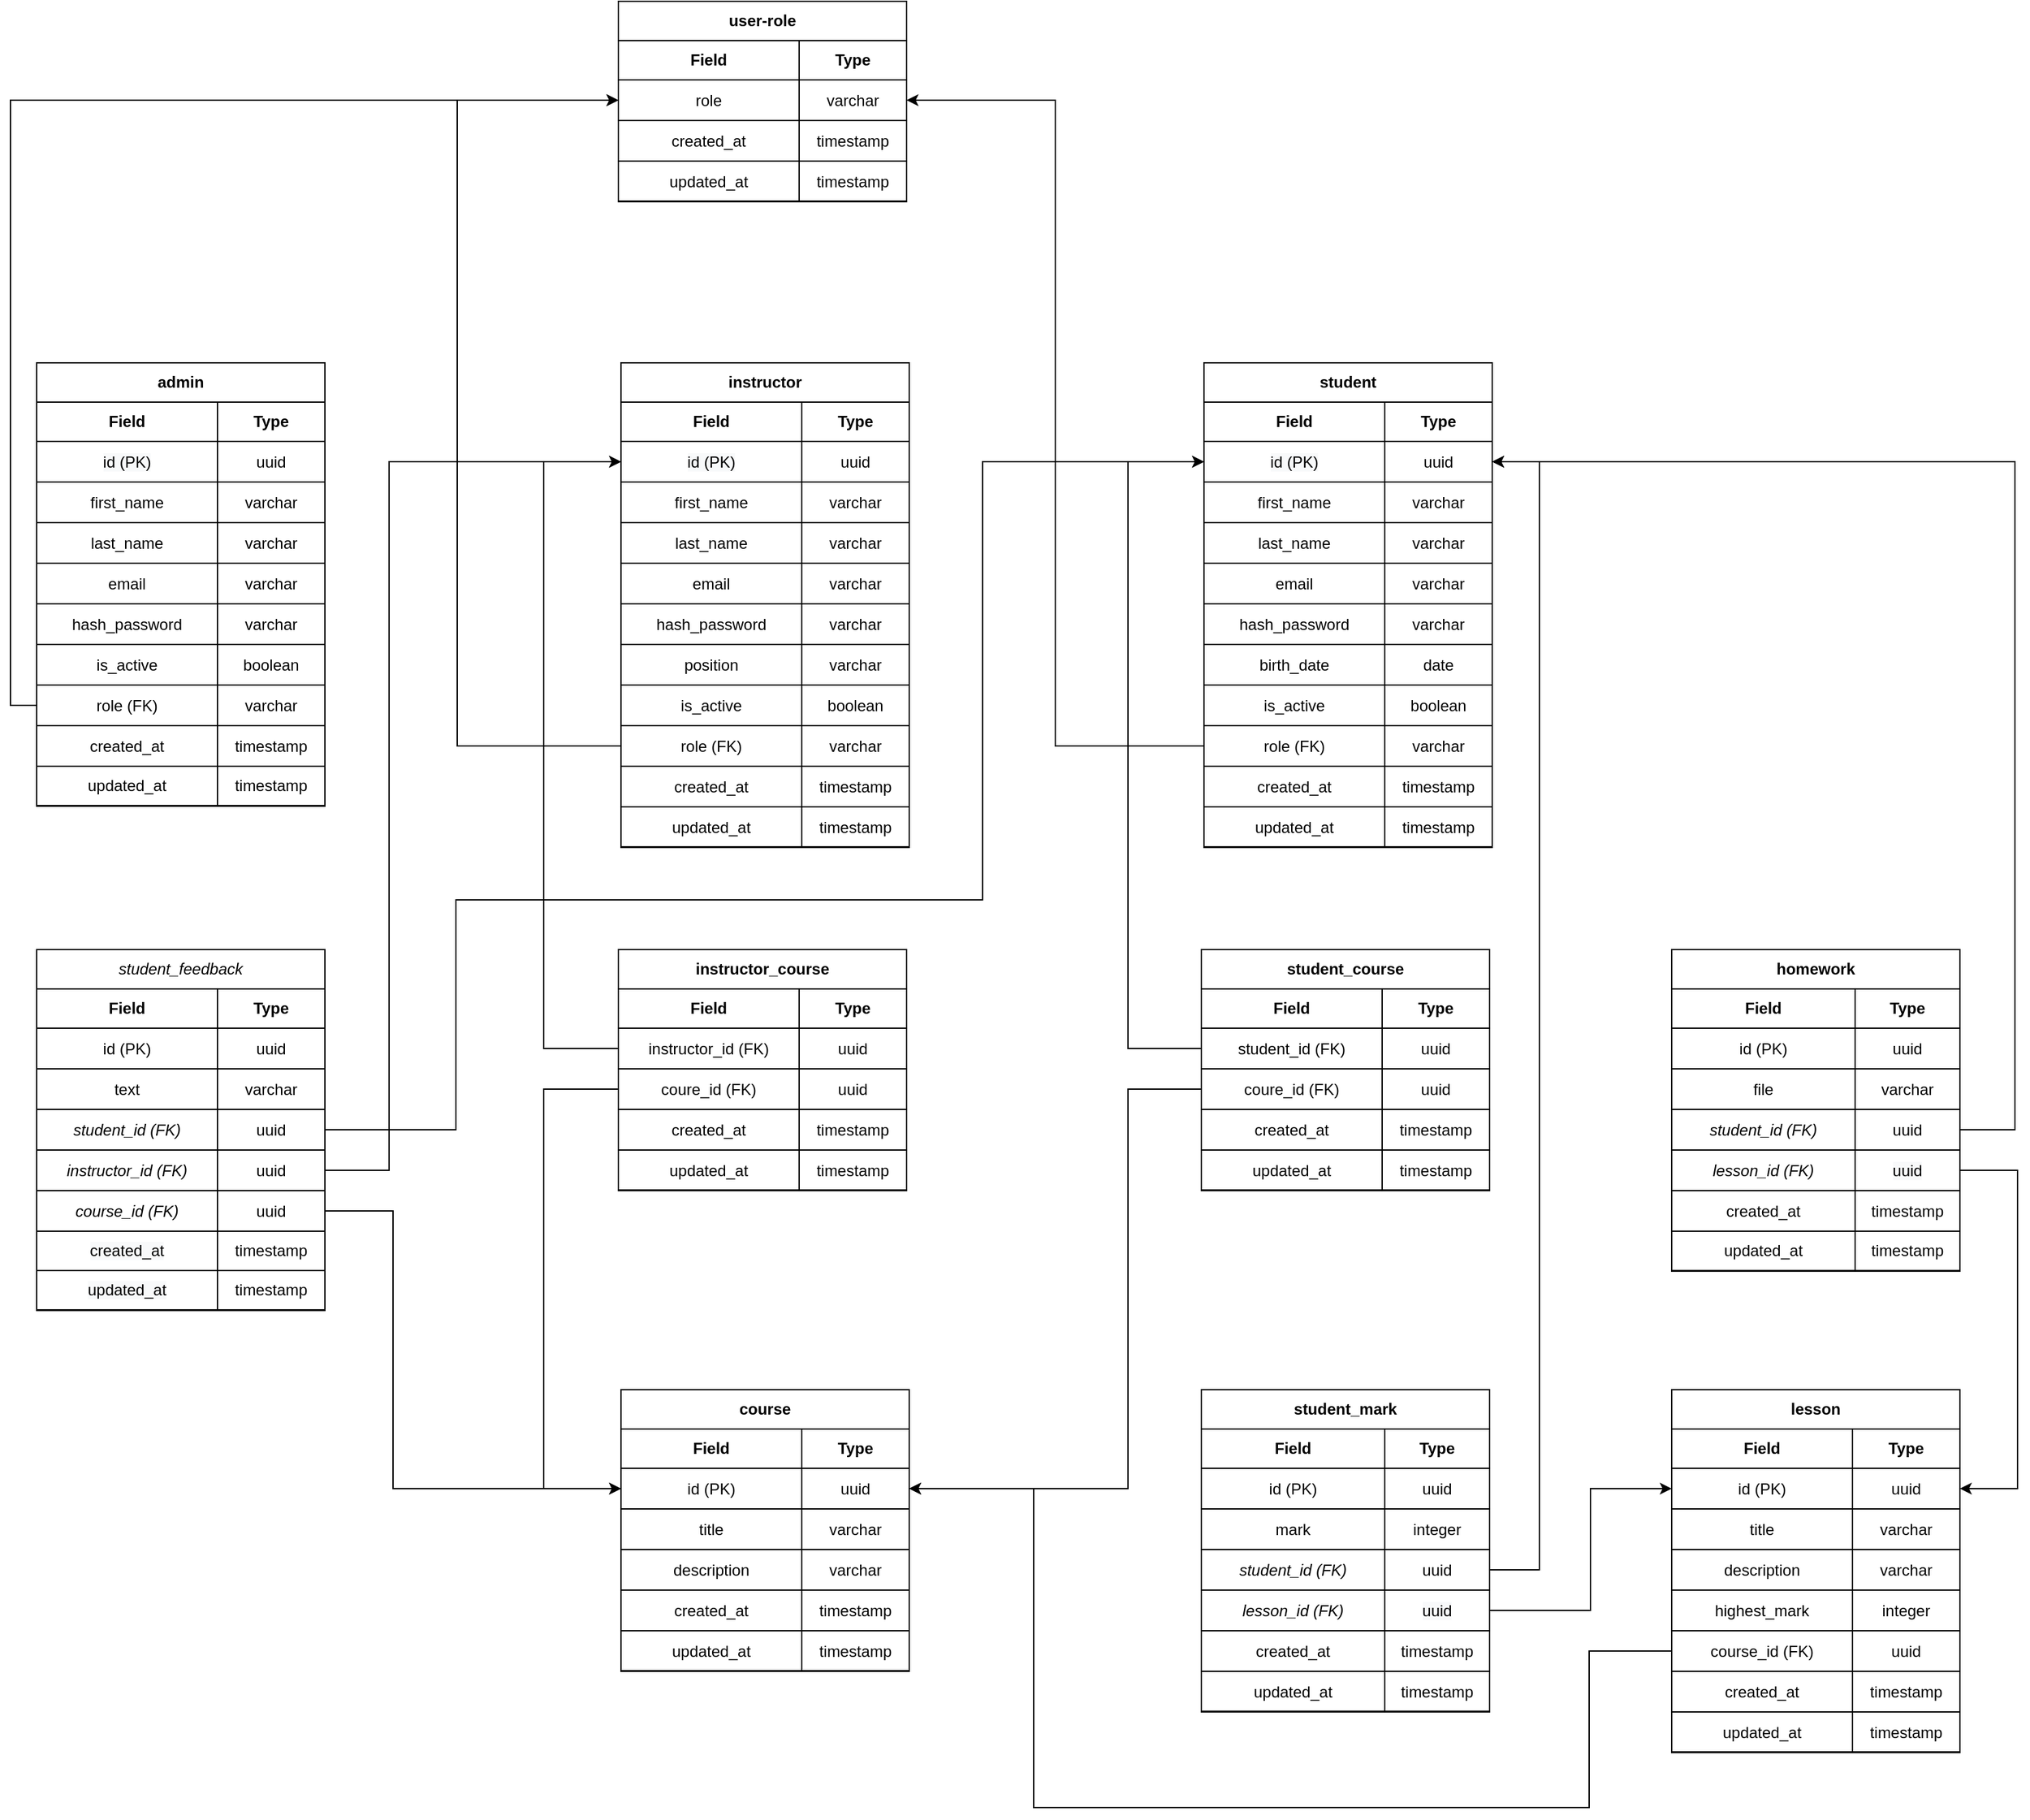 <mxfile version="18.2.1" type="github">
  <diagram id="HBX_xjjCjJP_ABUMIchj" name="Page-1">
    <mxGraphModel dx="1543" dy="2304" grid="0" gridSize="10" guides="1" tooltips="1" connect="1" arrows="1" fold="1" page="0" pageScale="1" pageWidth="1169" pageHeight="827" math="0" shadow="0">
      <root>
        <mxCell id="0" />
        <mxCell id="1" parent="0" />
        <mxCell id="ykTZxqJb95JA0IABikCA-194" value="admin" style="swimlane;startSize=30;html=1;whiteSpace=wrap;container=1;collapsible=0;childLayout=tableLayout;" vertex="1" parent="1">
          <mxGeometry x="486" y="-850" width="220" height="338.5" as="geometry" />
        </mxCell>
        <mxCell id="ykTZxqJb95JA0IABikCA-195" value="" style="html=1;whiteSpace=wrap;collapsible=0;dropTarget=0;pointerEvents=0;fillColor=none;strokeColor=none;points=[[0,0.5],[1,0.5]];portConstraint=eastwest;" vertex="1" parent="ykTZxqJb95JA0IABikCA-194">
          <mxGeometry y="30" width="220" height="30" as="geometry" />
        </mxCell>
        <mxCell id="ykTZxqJb95JA0IABikCA-196" value="Field" style="shape=partialRectangle;html=1;whiteSpace=wrap;connectable=0;fillColor=none;fontStyle=1" vertex="1" parent="ykTZxqJb95JA0IABikCA-195">
          <mxGeometry width="138" height="30" as="geometry">
            <mxRectangle width="138" height="30" as="alternateBounds" />
          </mxGeometry>
        </mxCell>
        <mxCell id="ykTZxqJb95JA0IABikCA-197" value="Type" style="shape=partialRectangle;html=1;whiteSpace=wrap;connectable=0;fillColor=none;fontStyle=1" vertex="1" parent="ykTZxqJb95JA0IABikCA-195">
          <mxGeometry x="138" width="82" height="30" as="geometry">
            <mxRectangle width="82" height="30" as="alternateBounds" />
          </mxGeometry>
        </mxCell>
        <mxCell id="ykTZxqJb95JA0IABikCA-421" style="html=1;whiteSpace=wrap;collapsible=0;dropTarget=0;pointerEvents=0;fillColor=none;strokeColor=none;points=[[0,0.5],[1,0.5]];portConstraint=eastwest;" vertex="1" parent="ykTZxqJb95JA0IABikCA-194">
          <mxGeometry y="60" width="220" height="31" as="geometry" />
        </mxCell>
        <mxCell id="ykTZxqJb95JA0IABikCA-422" value="&lt;span style=&quot;color: rgb(0, 0, 0); font-family: Helvetica; font-size: 12px; font-style: normal; font-variant-ligatures: normal; font-variant-caps: normal; font-weight: 400; letter-spacing: normal; orphans: 2; text-align: center; text-indent: 0px; text-transform: none; widows: 2; word-spacing: 0px; -webkit-text-stroke-width: 0px; background-color: rgb(248, 249, 250); text-decoration-thickness: initial; text-decoration-style: initial; text-decoration-color: initial; float: none; display: inline !important;&quot;&gt;id (PK)&lt;/span&gt;" style="shape=partialRectangle;html=1;whiteSpace=wrap;connectable=0;fillColor=none;" vertex="1" parent="ykTZxqJb95JA0IABikCA-421">
          <mxGeometry width="138" height="31" as="geometry">
            <mxRectangle width="138" height="31" as="alternateBounds" />
          </mxGeometry>
        </mxCell>
        <mxCell id="ykTZxqJb95JA0IABikCA-423" value="uuid" style="shape=partialRectangle;html=1;whiteSpace=wrap;connectable=0;fillColor=none;" vertex="1" parent="ykTZxqJb95JA0IABikCA-421">
          <mxGeometry x="138" width="82" height="31" as="geometry">
            <mxRectangle width="82" height="31" as="alternateBounds" />
          </mxGeometry>
        </mxCell>
        <mxCell id="ykTZxqJb95JA0IABikCA-409" style="html=1;whiteSpace=wrap;collapsible=0;dropTarget=0;pointerEvents=0;fillColor=none;strokeColor=none;points=[[0,0.5],[1,0.5]];portConstraint=eastwest;" vertex="1" parent="ykTZxqJb95JA0IABikCA-194">
          <mxGeometry y="91" width="220" height="31" as="geometry" />
        </mxCell>
        <mxCell id="ykTZxqJb95JA0IABikCA-410" value="&lt;span style=&quot;&quot;&gt;first_name&lt;/span&gt;" style="shape=partialRectangle;html=1;whiteSpace=wrap;connectable=0;fillColor=none;" vertex="1" parent="ykTZxqJb95JA0IABikCA-409">
          <mxGeometry width="138" height="31" as="geometry">
            <mxRectangle width="138" height="31" as="alternateBounds" />
          </mxGeometry>
        </mxCell>
        <mxCell id="ykTZxqJb95JA0IABikCA-411" value="&lt;span style=&quot;font-family: helvetica;&quot;&gt;varchar&lt;/span&gt;" style="shape=partialRectangle;html=1;whiteSpace=wrap;connectable=0;fillColor=none;" vertex="1" parent="ykTZxqJb95JA0IABikCA-409">
          <mxGeometry x="138" width="82" height="31" as="geometry">
            <mxRectangle width="82" height="31" as="alternateBounds" />
          </mxGeometry>
        </mxCell>
        <mxCell id="ykTZxqJb95JA0IABikCA-424" style="html=1;whiteSpace=wrap;collapsible=0;dropTarget=0;pointerEvents=0;fillColor=none;strokeColor=none;points=[[0,0.5],[1,0.5]];portConstraint=eastwest;" vertex="1" parent="ykTZxqJb95JA0IABikCA-194">
          <mxGeometry y="122" width="220" height="31" as="geometry" />
        </mxCell>
        <mxCell id="ykTZxqJb95JA0IABikCA-425" value="&lt;span style=&quot;&quot;&gt;last_name&lt;/span&gt;" style="shape=partialRectangle;html=1;whiteSpace=wrap;connectable=0;fillColor=none;" vertex="1" parent="ykTZxqJb95JA0IABikCA-424">
          <mxGeometry width="138" height="31" as="geometry">
            <mxRectangle width="138" height="31" as="alternateBounds" />
          </mxGeometry>
        </mxCell>
        <mxCell id="ykTZxqJb95JA0IABikCA-426" value="&lt;span style=&quot;font-family: helvetica;&quot;&gt;varchar&lt;/span&gt;" style="shape=partialRectangle;html=1;whiteSpace=wrap;connectable=0;fillColor=none;" vertex="1" parent="ykTZxqJb95JA0IABikCA-424">
          <mxGeometry x="138" width="82" height="31" as="geometry">
            <mxRectangle width="82" height="31" as="alternateBounds" />
          </mxGeometry>
        </mxCell>
        <mxCell id="ykTZxqJb95JA0IABikCA-458" style="html=1;whiteSpace=wrap;collapsible=0;dropTarget=0;pointerEvents=0;fillColor=none;strokeColor=none;points=[[0,0.5],[1,0.5]];portConstraint=eastwest;" vertex="1" parent="ykTZxqJb95JA0IABikCA-194">
          <mxGeometry y="153" width="220" height="31" as="geometry" />
        </mxCell>
        <mxCell id="ykTZxqJb95JA0IABikCA-459" value="&lt;span style=&quot;&quot;&gt;email&lt;/span&gt;" style="shape=partialRectangle;html=1;whiteSpace=wrap;connectable=0;fillColor=none;" vertex="1" parent="ykTZxqJb95JA0IABikCA-458">
          <mxGeometry width="138" height="31" as="geometry">
            <mxRectangle width="138" height="31" as="alternateBounds" />
          </mxGeometry>
        </mxCell>
        <mxCell id="ykTZxqJb95JA0IABikCA-460" value="&lt;span style=&quot;font-family: helvetica;&quot;&gt;varchar&lt;/span&gt;" style="shape=partialRectangle;html=1;whiteSpace=wrap;connectable=0;fillColor=none;" vertex="1" parent="ykTZxqJb95JA0IABikCA-458">
          <mxGeometry x="138" width="82" height="31" as="geometry">
            <mxRectangle width="82" height="31" as="alternateBounds" />
          </mxGeometry>
        </mxCell>
        <mxCell id="ykTZxqJb95JA0IABikCA-415" style="html=1;whiteSpace=wrap;collapsible=0;dropTarget=0;pointerEvents=0;fillColor=none;strokeColor=none;points=[[0,0.5],[1,0.5]];portConstraint=eastwest;" vertex="1" parent="ykTZxqJb95JA0IABikCA-194">
          <mxGeometry y="184" width="220" height="31" as="geometry" />
        </mxCell>
        <mxCell id="ykTZxqJb95JA0IABikCA-416" value="&lt;span style=&quot;text-align: start;&quot;&gt;hash_password&lt;/span&gt;" style="shape=partialRectangle;html=1;whiteSpace=wrap;connectable=0;fillColor=none;" vertex="1" parent="ykTZxqJb95JA0IABikCA-415">
          <mxGeometry width="138" height="31" as="geometry">
            <mxRectangle width="138" height="31" as="alternateBounds" />
          </mxGeometry>
        </mxCell>
        <mxCell id="ykTZxqJb95JA0IABikCA-417" value="&lt;span style=&quot;font-family: helvetica;&quot;&gt;varchar&lt;/span&gt;" style="shape=partialRectangle;html=1;whiteSpace=wrap;connectable=0;fillColor=none;" vertex="1" parent="ykTZxqJb95JA0IABikCA-415">
          <mxGeometry x="138" width="82" height="31" as="geometry">
            <mxRectangle width="82" height="31" as="alternateBounds" />
          </mxGeometry>
        </mxCell>
        <mxCell id="ykTZxqJb95JA0IABikCA-418" style="html=1;whiteSpace=wrap;collapsible=0;dropTarget=0;pointerEvents=0;fillColor=none;strokeColor=none;points=[[0,0.5],[1,0.5]];portConstraint=eastwest;" vertex="1" parent="ykTZxqJb95JA0IABikCA-194">
          <mxGeometry y="215" width="220" height="31" as="geometry" />
        </mxCell>
        <mxCell id="ykTZxqJb95JA0IABikCA-419" value="&lt;span style=&quot;&quot;&gt;is_active&lt;/span&gt;" style="shape=partialRectangle;html=1;whiteSpace=wrap;connectable=0;fillColor=none;" vertex="1" parent="ykTZxqJb95JA0IABikCA-418">
          <mxGeometry width="138" height="31" as="geometry">
            <mxRectangle width="138" height="31" as="alternateBounds" />
          </mxGeometry>
        </mxCell>
        <mxCell id="ykTZxqJb95JA0IABikCA-420" value="boolean" style="shape=partialRectangle;html=1;whiteSpace=wrap;connectable=0;fillColor=none;" vertex="1" parent="ykTZxqJb95JA0IABikCA-418">
          <mxGeometry x="138" width="82" height="31" as="geometry">
            <mxRectangle width="82" height="31" as="alternateBounds" />
          </mxGeometry>
        </mxCell>
        <mxCell id="ykTZxqJb95JA0IABikCA-198" value="" style="html=1;whiteSpace=wrap;collapsible=0;dropTarget=0;pointerEvents=0;fillColor=none;strokeColor=none;points=[[0,0.5],[1,0.5]];portConstraint=eastwest;" vertex="1" parent="ykTZxqJb95JA0IABikCA-194">
          <mxGeometry y="246" width="220" height="31" as="geometry" />
        </mxCell>
        <mxCell id="ykTZxqJb95JA0IABikCA-199" value="role (FK)" style="shape=partialRectangle;html=1;whiteSpace=wrap;connectable=0;fillColor=none;" vertex="1" parent="ykTZxqJb95JA0IABikCA-198">
          <mxGeometry width="138" height="31" as="geometry">
            <mxRectangle width="138" height="31" as="alternateBounds" />
          </mxGeometry>
        </mxCell>
        <mxCell id="ykTZxqJb95JA0IABikCA-200" value="&lt;span style=&quot;font-family: helvetica;&quot;&gt;varchar&lt;/span&gt;" style="shape=partialRectangle;html=1;whiteSpace=wrap;connectable=0;fillColor=none;" vertex="1" parent="ykTZxqJb95JA0IABikCA-198">
          <mxGeometry x="138" width="82" height="31" as="geometry">
            <mxRectangle width="82" height="31" as="alternateBounds" />
          </mxGeometry>
        </mxCell>
        <mxCell id="ykTZxqJb95JA0IABikCA-201" style="html=1;whiteSpace=wrap;collapsible=0;dropTarget=0;pointerEvents=0;fillColor=none;strokeColor=none;points=[[0,0.5],[1,0.5]];portConstraint=eastwest;" vertex="1" parent="ykTZxqJb95JA0IABikCA-194">
          <mxGeometry y="277" width="220" height="31" as="geometry" />
        </mxCell>
        <mxCell id="ykTZxqJb95JA0IABikCA-202" value="created_at" style="shape=partialRectangle;html=1;whiteSpace=wrap;connectable=0;fillColor=none;" vertex="1" parent="ykTZxqJb95JA0IABikCA-201">
          <mxGeometry width="138" height="31" as="geometry">
            <mxRectangle width="138" height="31" as="alternateBounds" />
          </mxGeometry>
        </mxCell>
        <mxCell id="ykTZxqJb95JA0IABikCA-203" value="timestamp" style="shape=partialRectangle;html=1;whiteSpace=wrap;connectable=0;fillColor=none;" vertex="1" parent="ykTZxqJb95JA0IABikCA-201">
          <mxGeometry x="138" width="82" height="31" as="geometry">
            <mxRectangle width="82" height="31" as="alternateBounds" />
          </mxGeometry>
        </mxCell>
        <mxCell id="ykTZxqJb95JA0IABikCA-204" style="html=1;whiteSpace=wrap;collapsible=0;dropTarget=0;pointerEvents=0;fillColor=none;strokeColor=none;points=[[0,0.5],[1,0.5]];portConstraint=eastwest;" vertex="1" parent="ykTZxqJb95JA0IABikCA-194">
          <mxGeometry y="308" width="220" height="30" as="geometry" />
        </mxCell>
        <mxCell id="ykTZxqJb95JA0IABikCA-205" value="updated_at" style="shape=partialRectangle;html=1;whiteSpace=wrap;connectable=0;fillColor=none;" vertex="1" parent="ykTZxqJb95JA0IABikCA-204">
          <mxGeometry width="138" height="30" as="geometry">
            <mxRectangle width="138" height="30" as="alternateBounds" />
          </mxGeometry>
        </mxCell>
        <mxCell id="ykTZxqJb95JA0IABikCA-206" value="&lt;span style=&quot;&quot;&gt;timestamp&lt;/span&gt;" style="shape=partialRectangle;html=1;whiteSpace=wrap;connectable=0;fillColor=none;" vertex="1" parent="ykTZxqJb95JA0IABikCA-204">
          <mxGeometry x="138" width="82" height="30" as="geometry">
            <mxRectangle width="82" height="30" as="alternateBounds" />
          </mxGeometry>
        </mxCell>
        <mxCell id="ykTZxqJb95JA0IABikCA-234" value="user-role" style="swimlane;startSize=30;html=1;whiteSpace=wrap;container=1;collapsible=0;childLayout=tableLayout;" vertex="1" parent="1">
          <mxGeometry x="930" y="-1126" width="220" height="152.5" as="geometry" />
        </mxCell>
        <mxCell id="ykTZxqJb95JA0IABikCA-235" value="" style="html=1;whiteSpace=wrap;collapsible=0;dropTarget=0;pointerEvents=0;fillColor=none;strokeColor=none;points=[[0,0.5],[1,0.5]];portConstraint=eastwest;" vertex="1" parent="ykTZxqJb95JA0IABikCA-234">
          <mxGeometry y="30" width="220" height="30" as="geometry" />
        </mxCell>
        <mxCell id="ykTZxqJb95JA0IABikCA-236" value="Field" style="shape=partialRectangle;html=1;whiteSpace=wrap;connectable=0;fillColor=none;fontStyle=1" vertex="1" parent="ykTZxqJb95JA0IABikCA-235">
          <mxGeometry width="138" height="30" as="geometry">
            <mxRectangle width="138" height="30" as="alternateBounds" />
          </mxGeometry>
        </mxCell>
        <mxCell id="ykTZxqJb95JA0IABikCA-237" value="Type" style="shape=partialRectangle;html=1;whiteSpace=wrap;connectable=0;fillColor=none;fontStyle=1" vertex="1" parent="ykTZxqJb95JA0IABikCA-235">
          <mxGeometry x="138" width="82" height="30" as="geometry">
            <mxRectangle width="82" height="30" as="alternateBounds" />
          </mxGeometry>
        </mxCell>
        <mxCell id="ykTZxqJb95JA0IABikCA-238" value="" style="html=1;whiteSpace=wrap;collapsible=0;dropTarget=0;pointerEvents=0;fillColor=none;strokeColor=none;points=[[0,0.5],[1,0.5]];portConstraint=eastwest;" vertex="1" parent="ykTZxqJb95JA0IABikCA-234">
          <mxGeometry y="60" width="220" height="31" as="geometry" />
        </mxCell>
        <mxCell id="ykTZxqJb95JA0IABikCA-239" value="role" style="shape=partialRectangle;html=1;whiteSpace=wrap;connectable=0;fillColor=none;" vertex="1" parent="ykTZxqJb95JA0IABikCA-238">
          <mxGeometry width="138" height="31" as="geometry">
            <mxRectangle width="138" height="31" as="alternateBounds" />
          </mxGeometry>
        </mxCell>
        <mxCell id="ykTZxqJb95JA0IABikCA-240" value="&lt;span style=&quot;font-family: helvetica;&quot;&gt;varchar&lt;/span&gt;" style="shape=partialRectangle;html=1;whiteSpace=wrap;connectable=0;fillColor=none;" vertex="1" parent="ykTZxqJb95JA0IABikCA-238">
          <mxGeometry x="138" width="82" height="31" as="geometry">
            <mxRectangle width="82" height="31" as="alternateBounds" />
          </mxGeometry>
        </mxCell>
        <mxCell id="ykTZxqJb95JA0IABikCA-241" style="html=1;whiteSpace=wrap;collapsible=0;dropTarget=0;pointerEvents=0;fillColor=none;strokeColor=none;points=[[0,0.5],[1,0.5]];portConstraint=eastwest;" vertex="1" parent="ykTZxqJb95JA0IABikCA-234">
          <mxGeometry y="91" width="220" height="31" as="geometry" />
        </mxCell>
        <mxCell id="ykTZxqJb95JA0IABikCA-242" value="created_at" style="shape=partialRectangle;html=1;whiteSpace=wrap;connectable=0;fillColor=none;" vertex="1" parent="ykTZxqJb95JA0IABikCA-241">
          <mxGeometry width="138" height="31" as="geometry">
            <mxRectangle width="138" height="31" as="alternateBounds" />
          </mxGeometry>
        </mxCell>
        <mxCell id="ykTZxqJb95JA0IABikCA-243" value="timestamp" style="shape=partialRectangle;html=1;whiteSpace=wrap;connectable=0;fillColor=none;" vertex="1" parent="ykTZxqJb95JA0IABikCA-241">
          <mxGeometry x="138" width="82" height="31" as="geometry">
            <mxRectangle width="82" height="31" as="alternateBounds" />
          </mxGeometry>
        </mxCell>
        <mxCell id="ykTZxqJb95JA0IABikCA-244" style="html=1;whiteSpace=wrap;collapsible=0;dropTarget=0;pointerEvents=0;fillColor=none;strokeColor=none;points=[[0,0.5],[1,0.5]];portConstraint=eastwest;" vertex="1" parent="ykTZxqJb95JA0IABikCA-234">
          <mxGeometry y="122" width="220" height="31" as="geometry" />
        </mxCell>
        <mxCell id="ykTZxqJb95JA0IABikCA-245" value="updated_at" style="shape=partialRectangle;html=1;whiteSpace=wrap;connectable=0;fillColor=none;" vertex="1" parent="ykTZxqJb95JA0IABikCA-244">
          <mxGeometry width="138" height="31" as="geometry">
            <mxRectangle width="138" height="31" as="alternateBounds" />
          </mxGeometry>
        </mxCell>
        <mxCell id="ykTZxqJb95JA0IABikCA-246" value="&lt;span style=&quot;&quot;&gt;timestamp&lt;/span&gt;" style="shape=partialRectangle;html=1;whiteSpace=wrap;connectable=0;fillColor=none;" vertex="1" parent="ykTZxqJb95JA0IABikCA-244">
          <mxGeometry x="138" width="82" height="31" as="geometry">
            <mxRectangle width="82" height="31" as="alternateBounds" />
          </mxGeometry>
        </mxCell>
        <mxCell id="ykTZxqJb95JA0IABikCA-247" value="course" style="swimlane;startSize=30;html=1;whiteSpace=wrap;container=1;collapsible=0;childLayout=tableLayout;" vertex="1" parent="1">
          <mxGeometry x="932" y="-66" width="220" height="214.5" as="geometry" />
        </mxCell>
        <mxCell id="ykTZxqJb95JA0IABikCA-248" value="" style="html=1;whiteSpace=wrap;collapsible=0;dropTarget=0;pointerEvents=0;fillColor=none;strokeColor=none;points=[[0,0.5],[1,0.5]];portConstraint=eastwest;" vertex="1" parent="ykTZxqJb95JA0IABikCA-247">
          <mxGeometry y="30" width="220" height="30" as="geometry" />
        </mxCell>
        <mxCell id="ykTZxqJb95JA0IABikCA-249" value="Field" style="shape=partialRectangle;html=1;whiteSpace=wrap;connectable=0;fillColor=none;fontStyle=1" vertex="1" parent="ykTZxqJb95JA0IABikCA-248">
          <mxGeometry width="138" height="30" as="geometry">
            <mxRectangle width="138" height="30" as="alternateBounds" />
          </mxGeometry>
        </mxCell>
        <mxCell id="ykTZxqJb95JA0IABikCA-250" value="Type" style="shape=partialRectangle;html=1;whiteSpace=wrap;connectable=0;fillColor=none;fontStyle=1" vertex="1" parent="ykTZxqJb95JA0IABikCA-248">
          <mxGeometry x="138" width="82" height="30" as="geometry">
            <mxRectangle width="82" height="30" as="alternateBounds" />
          </mxGeometry>
        </mxCell>
        <mxCell id="ykTZxqJb95JA0IABikCA-251" value="" style="html=1;whiteSpace=wrap;collapsible=0;dropTarget=0;pointerEvents=0;fillColor=none;strokeColor=none;points=[[0,0.5],[1,0.5]];portConstraint=eastwest;" vertex="1" parent="ykTZxqJb95JA0IABikCA-247">
          <mxGeometry y="60" width="220" height="31" as="geometry" />
        </mxCell>
        <mxCell id="ykTZxqJb95JA0IABikCA-252" value="id (PK)" style="shape=partialRectangle;html=1;whiteSpace=wrap;connectable=0;fillColor=none;" vertex="1" parent="ykTZxqJb95JA0IABikCA-251">
          <mxGeometry width="138" height="31" as="geometry">
            <mxRectangle width="138" height="31" as="alternateBounds" />
          </mxGeometry>
        </mxCell>
        <mxCell id="ykTZxqJb95JA0IABikCA-253" value="uuid" style="shape=partialRectangle;html=1;whiteSpace=wrap;connectable=0;fillColor=none;" vertex="1" parent="ykTZxqJb95JA0IABikCA-251">
          <mxGeometry x="138" width="82" height="31" as="geometry">
            <mxRectangle width="82" height="31" as="alternateBounds" />
          </mxGeometry>
        </mxCell>
        <mxCell id="ykTZxqJb95JA0IABikCA-501" style="html=1;whiteSpace=wrap;collapsible=0;dropTarget=0;pointerEvents=0;fillColor=none;strokeColor=none;points=[[0,0.5],[1,0.5]];portConstraint=eastwest;" vertex="1" parent="ykTZxqJb95JA0IABikCA-247">
          <mxGeometry y="91" width="220" height="31" as="geometry" />
        </mxCell>
        <mxCell id="ykTZxqJb95JA0IABikCA-502" value="title" style="shape=partialRectangle;html=1;whiteSpace=wrap;connectable=0;fillColor=none;" vertex="1" parent="ykTZxqJb95JA0IABikCA-501">
          <mxGeometry width="138" height="31" as="geometry">
            <mxRectangle width="138" height="31" as="alternateBounds" />
          </mxGeometry>
        </mxCell>
        <mxCell id="ykTZxqJb95JA0IABikCA-503" value="&lt;span style=&quot;font-family: helvetica;&quot;&gt;varchar&lt;/span&gt;" style="shape=partialRectangle;html=1;whiteSpace=wrap;connectable=0;fillColor=none;" vertex="1" parent="ykTZxqJb95JA0IABikCA-501">
          <mxGeometry x="138" width="82" height="31" as="geometry">
            <mxRectangle width="82" height="31" as="alternateBounds" />
          </mxGeometry>
        </mxCell>
        <mxCell id="ykTZxqJb95JA0IABikCA-254" style="html=1;whiteSpace=wrap;collapsible=0;dropTarget=0;pointerEvents=0;fillColor=none;strokeColor=none;points=[[0,0.5],[1,0.5]];portConstraint=eastwest;" vertex="1" parent="ykTZxqJb95JA0IABikCA-247">
          <mxGeometry y="122" width="220" height="31" as="geometry" />
        </mxCell>
        <mxCell id="ykTZxqJb95JA0IABikCA-255" value="&lt;span style=&quot;text-align: start;&quot;&gt;description&lt;/span&gt;" style="shape=partialRectangle;html=1;whiteSpace=wrap;connectable=0;fillColor=none;" vertex="1" parent="ykTZxqJb95JA0IABikCA-254">
          <mxGeometry width="138" height="31" as="geometry">
            <mxRectangle width="138" height="31" as="alternateBounds" />
          </mxGeometry>
        </mxCell>
        <mxCell id="ykTZxqJb95JA0IABikCA-256" value="&lt;span style=&quot;font-family: helvetica;&quot;&gt;varchar&lt;/span&gt;" style="shape=partialRectangle;html=1;whiteSpace=wrap;connectable=0;fillColor=none;" vertex="1" parent="ykTZxqJb95JA0IABikCA-254">
          <mxGeometry x="138" width="82" height="31" as="geometry">
            <mxRectangle width="82" height="31" as="alternateBounds" />
          </mxGeometry>
        </mxCell>
        <mxCell id="ykTZxqJb95JA0IABikCA-257" style="html=1;whiteSpace=wrap;collapsible=0;dropTarget=0;pointerEvents=0;fillColor=none;strokeColor=none;points=[[0,0.5],[1,0.5]];portConstraint=eastwest;" vertex="1" parent="ykTZxqJb95JA0IABikCA-247">
          <mxGeometry y="153" width="220" height="31" as="geometry" />
        </mxCell>
        <mxCell id="ykTZxqJb95JA0IABikCA-258" value="&lt;span style=&quot;&quot;&gt;created_at&lt;/span&gt;" style="shape=partialRectangle;html=1;whiteSpace=wrap;connectable=0;fillColor=none;" vertex="1" parent="ykTZxqJb95JA0IABikCA-257">
          <mxGeometry width="138" height="31" as="geometry">
            <mxRectangle width="138" height="31" as="alternateBounds" />
          </mxGeometry>
        </mxCell>
        <mxCell id="ykTZxqJb95JA0IABikCA-259" value="&lt;span style=&quot;&quot;&gt;timestamp&lt;/span&gt;" style="shape=partialRectangle;html=1;whiteSpace=wrap;connectable=0;fillColor=none;" vertex="1" parent="ykTZxqJb95JA0IABikCA-257">
          <mxGeometry x="138" width="82" height="31" as="geometry">
            <mxRectangle width="82" height="31" as="alternateBounds" />
          </mxGeometry>
        </mxCell>
        <mxCell id="ykTZxqJb95JA0IABikCA-260" style="html=1;whiteSpace=wrap;collapsible=0;dropTarget=0;pointerEvents=0;fillColor=none;strokeColor=none;points=[[0,0.5],[1,0.5]];portConstraint=eastwest;" vertex="1" parent="ykTZxqJb95JA0IABikCA-247">
          <mxGeometry y="184" width="220" height="31" as="geometry" />
        </mxCell>
        <mxCell id="ykTZxqJb95JA0IABikCA-261" value="&lt;span style=&quot;&quot;&gt;updated_at&lt;/span&gt;" style="shape=partialRectangle;html=1;whiteSpace=wrap;connectable=0;fillColor=none;" vertex="1" parent="ykTZxqJb95JA0IABikCA-260">
          <mxGeometry width="138" height="31" as="geometry">
            <mxRectangle width="138" height="31" as="alternateBounds" />
          </mxGeometry>
        </mxCell>
        <mxCell id="ykTZxqJb95JA0IABikCA-262" value="&lt;span style=&quot;&quot;&gt;timestamp&lt;/span&gt;" style="shape=partialRectangle;html=1;whiteSpace=wrap;connectable=0;fillColor=none;" vertex="1" parent="ykTZxqJb95JA0IABikCA-260">
          <mxGeometry x="138" width="82" height="31" as="geometry">
            <mxRectangle width="82" height="31" as="alternateBounds" />
          </mxGeometry>
        </mxCell>
        <mxCell id="ykTZxqJb95JA0IABikCA-263" value="student_course" style="swimlane;startSize=30;html=1;whiteSpace=wrap;container=1;collapsible=0;childLayout=tableLayout;" vertex="1" parent="1">
          <mxGeometry x="1375" y="-402" width="220" height="183.5" as="geometry" />
        </mxCell>
        <mxCell id="ykTZxqJb95JA0IABikCA-264" value="" style="html=1;whiteSpace=wrap;collapsible=0;dropTarget=0;pointerEvents=0;fillColor=none;strokeColor=none;points=[[0,0.5],[1,0.5]];portConstraint=eastwest;" vertex="1" parent="ykTZxqJb95JA0IABikCA-263">
          <mxGeometry y="30" width="220" height="30" as="geometry" />
        </mxCell>
        <mxCell id="ykTZxqJb95JA0IABikCA-265" value="Field" style="shape=partialRectangle;html=1;whiteSpace=wrap;connectable=0;fillColor=none;fontStyle=1" vertex="1" parent="ykTZxqJb95JA0IABikCA-264">
          <mxGeometry width="138" height="30" as="geometry">
            <mxRectangle width="138" height="30" as="alternateBounds" />
          </mxGeometry>
        </mxCell>
        <mxCell id="ykTZxqJb95JA0IABikCA-266" value="Type" style="shape=partialRectangle;html=1;whiteSpace=wrap;connectable=0;fillColor=none;fontStyle=1" vertex="1" parent="ykTZxqJb95JA0IABikCA-264">
          <mxGeometry x="138" width="82" height="30" as="geometry">
            <mxRectangle width="82" height="30" as="alternateBounds" />
          </mxGeometry>
        </mxCell>
        <mxCell id="ykTZxqJb95JA0IABikCA-267" value="" style="html=1;whiteSpace=wrap;collapsible=0;dropTarget=0;pointerEvents=0;fillColor=none;strokeColor=none;points=[[0,0.5],[1,0.5]];portConstraint=eastwest;" vertex="1" parent="ykTZxqJb95JA0IABikCA-263">
          <mxGeometry y="60" width="220" height="31" as="geometry" />
        </mxCell>
        <mxCell id="ykTZxqJb95JA0IABikCA-268" value="student_id (FK)" style="shape=partialRectangle;html=1;whiteSpace=wrap;connectable=0;fillColor=none;" vertex="1" parent="ykTZxqJb95JA0IABikCA-267">
          <mxGeometry width="138" height="31" as="geometry">
            <mxRectangle width="138" height="31" as="alternateBounds" />
          </mxGeometry>
        </mxCell>
        <mxCell id="ykTZxqJb95JA0IABikCA-269" value="uuid" style="shape=partialRectangle;html=1;whiteSpace=wrap;connectable=0;fillColor=none;" vertex="1" parent="ykTZxqJb95JA0IABikCA-267">
          <mxGeometry x="138" width="82" height="31" as="geometry">
            <mxRectangle width="82" height="31" as="alternateBounds" />
          </mxGeometry>
        </mxCell>
        <mxCell id="ykTZxqJb95JA0IABikCA-270" style="html=1;whiteSpace=wrap;collapsible=0;dropTarget=0;pointerEvents=0;fillColor=none;strokeColor=none;points=[[0,0.5],[1,0.5]];portConstraint=eastwest;" vertex="1" parent="ykTZxqJb95JA0IABikCA-263">
          <mxGeometry y="91" width="220" height="31" as="geometry" />
        </mxCell>
        <mxCell id="ykTZxqJb95JA0IABikCA-271" value="coure_id (FK)" style="shape=partialRectangle;html=1;whiteSpace=wrap;connectable=0;fillColor=none;" vertex="1" parent="ykTZxqJb95JA0IABikCA-270">
          <mxGeometry width="138" height="31" as="geometry">
            <mxRectangle width="138" height="31" as="alternateBounds" />
          </mxGeometry>
        </mxCell>
        <mxCell id="ykTZxqJb95JA0IABikCA-272" value="uuid" style="shape=partialRectangle;html=1;whiteSpace=wrap;connectable=0;fillColor=none;" vertex="1" parent="ykTZxqJb95JA0IABikCA-270">
          <mxGeometry x="138" width="82" height="31" as="geometry">
            <mxRectangle width="82" height="31" as="alternateBounds" />
          </mxGeometry>
        </mxCell>
        <mxCell id="ykTZxqJb95JA0IABikCA-273" style="html=1;whiteSpace=wrap;collapsible=0;dropTarget=0;pointerEvents=0;fillColor=none;strokeColor=none;points=[[0,0.5],[1,0.5]];portConstraint=eastwest;" vertex="1" parent="ykTZxqJb95JA0IABikCA-263">
          <mxGeometry y="122" width="220" height="31" as="geometry" />
        </mxCell>
        <mxCell id="ykTZxqJb95JA0IABikCA-274" value="&lt;span style=&quot;&quot;&gt;created_at&lt;/span&gt;" style="shape=partialRectangle;html=1;whiteSpace=wrap;connectable=0;fillColor=none;" vertex="1" parent="ykTZxqJb95JA0IABikCA-273">
          <mxGeometry width="138" height="31" as="geometry">
            <mxRectangle width="138" height="31" as="alternateBounds" />
          </mxGeometry>
        </mxCell>
        <mxCell id="ykTZxqJb95JA0IABikCA-275" value="&lt;span style=&quot;&quot;&gt;timestamp&lt;/span&gt;" style="shape=partialRectangle;html=1;whiteSpace=wrap;connectable=0;fillColor=none;" vertex="1" parent="ykTZxqJb95JA0IABikCA-273">
          <mxGeometry x="138" width="82" height="31" as="geometry">
            <mxRectangle width="82" height="31" as="alternateBounds" />
          </mxGeometry>
        </mxCell>
        <mxCell id="ykTZxqJb95JA0IABikCA-276" style="html=1;whiteSpace=wrap;collapsible=0;dropTarget=0;pointerEvents=0;fillColor=none;strokeColor=none;points=[[0,0.5],[1,0.5]];portConstraint=eastwest;" vertex="1" parent="ykTZxqJb95JA0IABikCA-263">
          <mxGeometry y="153" width="220" height="31" as="geometry" />
        </mxCell>
        <mxCell id="ykTZxqJb95JA0IABikCA-277" value="&lt;span style=&quot;&quot;&gt;updated_at&lt;/span&gt;" style="shape=partialRectangle;html=1;whiteSpace=wrap;connectable=0;fillColor=none;" vertex="1" parent="ykTZxqJb95JA0IABikCA-276">
          <mxGeometry width="138" height="31" as="geometry">
            <mxRectangle width="138" height="31" as="alternateBounds" />
          </mxGeometry>
        </mxCell>
        <mxCell id="ykTZxqJb95JA0IABikCA-278" value="&lt;span style=&quot;&quot;&gt;timestamp&lt;/span&gt;" style="shape=partialRectangle;html=1;whiteSpace=wrap;connectable=0;fillColor=none;" vertex="1" parent="ykTZxqJb95JA0IABikCA-276">
          <mxGeometry x="138" width="82" height="31" as="geometry">
            <mxRectangle width="82" height="31" as="alternateBounds" />
          </mxGeometry>
        </mxCell>
        <mxCell id="ykTZxqJb95JA0IABikCA-279" value="instructor_course" style="swimlane;startSize=30;html=1;whiteSpace=wrap;container=1;collapsible=0;childLayout=tableLayout;" vertex="1" parent="1">
          <mxGeometry x="930" y="-402" width="220" height="183.5" as="geometry" />
        </mxCell>
        <mxCell id="ykTZxqJb95JA0IABikCA-280" value="" style="html=1;whiteSpace=wrap;collapsible=0;dropTarget=0;pointerEvents=0;fillColor=none;strokeColor=none;points=[[0,0.5],[1,0.5]];portConstraint=eastwest;" vertex="1" parent="ykTZxqJb95JA0IABikCA-279">
          <mxGeometry y="30" width="220" height="30" as="geometry" />
        </mxCell>
        <mxCell id="ykTZxqJb95JA0IABikCA-281" value="Field" style="shape=partialRectangle;html=1;whiteSpace=wrap;connectable=0;fillColor=none;fontStyle=1" vertex="1" parent="ykTZxqJb95JA0IABikCA-280">
          <mxGeometry width="138" height="30" as="geometry">
            <mxRectangle width="138" height="30" as="alternateBounds" />
          </mxGeometry>
        </mxCell>
        <mxCell id="ykTZxqJb95JA0IABikCA-282" value="Type" style="shape=partialRectangle;html=1;whiteSpace=wrap;connectable=0;fillColor=none;fontStyle=1" vertex="1" parent="ykTZxqJb95JA0IABikCA-280">
          <mxGeometry x="138" width="82" height="30" as="geometry">
            <mxRectangle width="82" height="30" as="alternateBounds" />
          </mxGeometry>
        </mxCell>
        <mxCell id="ykTZxqJb95JA0IABikCA-283" value="" style="html=1;whiteSpace=wrap;collapsible=0;dropTarget=0;pointerEvents=0;fillColor=none;strokeColor=none;points=[[0,0.5],[1,0.5]];portConstraint=eastwest;" vertex="1" parent="ykTZxqJb95JA0IABikCA-279">
          <mxGeometry y="60" width="220" height="31" as="geometry" />
        </mxCell>
        <mxCell id="ykTZxqJb95JA0IABikCA-284" value="instructor_id (FK)" style="shape=partialRectangle;html=1;whiteSpace=wrap;connectable=0;fillColor=none;" vertex="1" parent="ykTZxqJb95JA0IABikCA-283">
          <mxGeometry width="138" height="31" as="geometry">
            <mxRectangle width="138" height="31" as="alternateBounds" />
          </mxGeometry>
        </mxCell>
        <mxCell id="ykTZxqJb95JA0IABikCA-285" value="uuid" style="shape=partialRectangle;html=1;whiteSpace=wrap;connectable=0;fillColor=none;" vertex="1" parent="ykTZxqJb95JA0IABikCA-283">
          <mxGeometry x="138" width="82" height="31" as="geometry">
            <mxRectangle width="82" height="31" as="alternateBounds" />
          </mxGeometry>
        </mxCell>
        <mxCell id="ykTZxqJb95JA0IABikCA-286" style="html=1;whiteSpace=wrap;collapsible=0;dropTarget=0;pointerEvents=0;fillColor=none;strokeColor=none;points=[[0,0.5],[1,0.5]];portConstraint=eastwest;" vertex="1" parent="ykTZxqJb95JA0IABikCA-279">
          <mxGeometry y="91" width="220" height="31" as="geometry" />
        </mxCell>
        <mxCell id="ykTZxqJb95JA0IABikCA-287" value="coure_id (FK)" style="shape=partialRectangle;html=1;whiteSpace=wrap;connectable=0;fillColor=none;" vertex="1" parent="ykTZxqJb95JA0IABikCA-286">
          <mxGeometry width="138" height="31" as="geometry">
            <mxRectangle width="138" height="31" as="alternateBounds" />
          </mxGeometry>
        </mxCell>
        <mxCell id="ykTZxqJb95JA0IABikCA-288" value="uuid" style="shape=partialRectangle;html=1;whiteSpace=wrap;connectable=0;fillColor=none;" vertex="1" parent="ykTZxqJb95JA0IABikCA-286">
          <mxGeometry x="138" width="82" height="31" as="geometry">
            <mxRectangle width="82" height="31" as="alternateBounds" />
          </mxGeometry>
        </mxCell>
        <mxCell id="ykTZxqJb95JA0IABikCA-289" style="html=1;whiteSpace=wrap;collapsible=0;dropTarget=0;pointerEvents=0;fillColor=none;strokeColor=none;points=[[0,0.5],[1,0.5]];portConstraint=eastwest;" vertex="1" parent="ykTZxqJb95JA0IABikCA-279">
          <mxGeometry y="122" width="220" height="31" as="geometry" />
        </mxCell>
        <mxCell id="ykTZxqJb95JA0IABikCA-290" value="&lt;span style=&quot;&quot;&gt;created_at&lt;/span&gt;" style="shape=partialRectangle;html=1;whiteSpace=wrap;connectable=0;fillColor=none;" vertex="1" parent="ykTZxqJb95JA0IABikCA-289">
          <mxGeometry width="138" height="31" as="geometry">
            <mxRectangle width="138" height="31" as="alternateBounds" />
          </mxGeometry>
        </mxCell>
        <mxCell id="ykTZxqJb95JA0IABikCA-291" value="&lt;span style=&quot;&quot;&gt;timestamp&lt;/span&gt;" style="shape=partialRectangle;html=1;whiteSpace=wrap;connectable=0;fillColor=none;" vertex="1" parent="ykTZxqJb95JA0IABikCA-289">
          <mxGeometry x="138" width="82" height="31" as="geometry">
            <mxRectangle width="82" height="31" as="alternateBounds" />
          </mxGeometry>
        </mxCell>
        <mxCell id="ykTZxqJb95JA0IABikCA-292" style="html=1;whiteSpace=wrap;collapsible=0;dropTarget=0;pointerEvents=0;fillColor=none;strokeColor=none;points=[[0,0.5],[1,0.5]];portConstraint=eastwest;" vertex="1" parent="ykTZxqJb95JA0IABikCA-279">
          <mxGeometry y="153" width="220" height="31" as="geometry" />
        </mxCell>
        <mxCell id="ykTZxqJb95JA0IABikCA-293" value="&lt;span style=&quot;&quot;&gt;updated_at&lt;/span&gt;" style="shape=partialRectangle;html=1;whiteSpace=wrap;connectable=0;fillColor=none;" vertex="1" parent="ykTZxqJb95JA0IABikCA-292">
          <mxGeometry width="138" height="31" as="geometry">
            <mxRectangle width="138" height="31" as="alternateBounds" />
          </mxGeometry>
        </mxCell>
        <mxCell id="ykTZxqJb95JA0IABikCA-294" value="&lt;span style=&quot;&quot;&gt;timestamp&lt;/span&gt;" style="shape=partialRectangle;html=1;whiteSpace=wrap;connectable=0;fillColor=none;" vertex="1" parent="ykTZxqJb95JA0IABikCA-292">
          <mxGeometry x="138" width="82" height="31" as="geometry">
            <mxRectangle width="82" height="31" as="alternateBounds" />
          </mxGeometry>
        </mxCell>
        <mxCell id="ykTZxqJb95JA0IABikCA-295" value="lesson" style="swimlane;startSize=30;html=1;whiteSpace=wrap;container=1;collapsible=0;childLayout=tableLayout;" vertex="1" parent="1">
          <mxGeometry x="1734" y="-66" width="220" height="276.5" as="geometry" />
        </mxCell>
        <mxCell id="ykTZxqJb95JA0IABikCA-296" value="" style="html=1;whiteSpace=wrap;collapsible=0;dropTarget=0;pointerEvents=0;fillColor=none;strokeColor=none;points=[[0,0.5],[1,0.5]];portConstraint=eastwest;" vertex="1" parent="ykTZxqJb95JA0IABikCA-295">
          <mxGeometry y="30" width="220" height="30" as="geometry" />
        </mxCell>
        <mxCell id="ykTZxqJb95JA0IABikCA-297" value="Field" style="shape=partialRectangle;html=1;whiteSpace=wrap;connectable=0;fillColor=none;fontStyle=1" vertex="1" parent="ykTZxqJb95JA0IABikCA-296">
          <mxGeometry width="138" height="30" as="geometry">
            <mxRectangle width="138" height="30" as="alternateBounds" />
          </mxGeometry>
        </mxCell>
        <mxCell id="ykTZxqJb95JA0IABikCA-298" value="Type" style="shape=partialRectangle;html=1;whiteSpace=wrap;connectable=0;fillColor=none;fontStyle=1" vertex="1" parent="ykTZxqJb95JA0IABikCA-296">
          <mxGeometry x="138" width="82" height="30" as="geometry">
            <mxRectangle width="82" height="30" as="alternateBounds" />
          </mxGeometry>
        </mxCell>
        <mxCell id="ykTZxqJb95JA0IABikCA-299" value="" style="html=1;whiteSpace=wrap;collapsible=0;dropTarget=0;pointerEvents=0;fillColor=none;strokeColor=none;points=[[0,0.5],[1,0.5]];portConstraint=eastwest;" vertex="1" parent="ykTZxqJb95JA0IABikCA-295">
          <mxGeometry y="60" width="220" height="31" as="geometry" />
        </mxCell>
        <mxCell id="ykTZxqJb95JA0IABikCA-300" value="id (PK)" style="shape=partialRectangle;html=1;whiteSpace=wrap;connectable=0;fillColor=none;" vertex="1" parent="ykTZxqJb95JA0IABikCA-299">
          <mxGeometry width="138" height="31" as="geometry">
            <mxRectangle width="138" height="31" as="alternateBounds" />
          </mxGeometry>
        </mxCell>
        <mxCell id="ykTZxqJb95JA0IABikCA-301" value="uuid" style="shape=partialRectangle;html=1;whiteSpace=wrap;connectable=0;fillColor=none;" vertex="1" parent="ykTZxqJb95JA0IABikCA-299">
          <mxGeometry x="138" width="82" height="31" as="geometry">
            <mxRectangle width="82" height="31" as="alternateBounds" />
          </mxGeometry>
        </mxCell>
        <mxCell id="ykTZxqJb95JA0IABikCA-339" style="html=1;whiteSpace=wrap;collapsible=0;dropTarget=0;pointerEvents=0;fillColor=none;strokeColor=none;points=[[0,0.5],[1,0.5]];portConstraint=eastwest;" vertex="1" parent="ykTZxqJb95JA0IABikCA-295">
          <mxGeometry y="91" width="220" height="31" as="geometry" />
        </mxCell>
        <mxCell id="ykTZxqJb95JA0IABikCA-340" value="title" style="shape=partialRectangle;html=1;whiteSpace=wrap;connectable=0;fillColor=none;" vertex="1" parent="ykTZxqJb95JA0IABikCA-339">
          <mxGeometry width="138" height="31" as="geometry">
            <mxRectangle width="138" height="31" as="alternateBounds" />
          </mxGeometry>
        </mxCell>
        <mxCell id="ykTZxqJb95JA0IABikCA-341" value="varchar" style="shape=partialRectangle;html=1;whiteSpace=wrap;connectable=0;fillColor=none;" vertex="1" parent="ykTZxqJb95JA0IABikCA-339">
          <mxGeometry x="138" width="82" height="31" as="geometry">
            <mxRectangle width="82" height="31" as="alternateBounds" />
          </mxGeometry>
        </mxCell>
        <mxCell id="ykTZxqJb95JA0IABikCA-302" style="html=1;whiteSpace=wrap;collapsible=0;dropTarget=0;pointerEvents=0;fillColor=none;strokeColor=none;points=[[0,0.5],[1,0.5]];portConstraint=eastwest;" vertex="1" parent="ykTZxqJb95JA0IABikCA-295">
          <mxGeometry y="122" width="220" height="31" as="geometry" />
        </mxCell>
        <mxCell id="ykTZxqJb95JA0IABikCA-303" value="&lt;span style=&quot;text-align: start;&quot;&gt;description&lt;/span&gt;" style="shape=partialRectangle;html=1;whiteSpace=wrap;connectable=0;fillColor=none;" vertex="1" parent="ykTZxqJb95JA0IABikCA-302">
          <mxGeometry width="138" height="31" as="geometry">
            <mxRectangle width="138" height="31" as="alternateBounds" />
          </mxGeometry>
        </mxCell>
        <mxCell id="ykTZxqJb95JA0IABikCA-304" value="&lt;span style=&quot;font-family: helvetica;&quot;&gt;varchar&lt;/span&gt;" style="shape=partialRectangle;html=1;whiteSpace=wrap;connectable=0;fillColor=none;" vertex="1" parent="ykTZxqJb95JA0IABikCA-302">
          <mxGeometry x="138" width="82" height="31" as="geometry">
            <mxRectangle width="82" height="31" as="alternateBounds" />
          </mxGeometry>
        </mxCell>
        <mxCell id="ykTZxqJb95JA0IABikCA-336" style="html=1;whiteSpace=wrap;collapsible=0;dropTarget=0;pointerEvents=0;fillColor=none;strokeColor=none;points=[[0,0.5],[1,0.5]];portConstraint=eastwest;" vertex="1" parent="ykTZxqJb95JA0IABikCA-295">
          <mxGeometry y="153" width="220" height="31" as="geometry" />
        </mxCell>
        <mxCell id="ykTZxqJb95JA0IABikCA-337" value="highest_mark" style="shape=partialRectangle;html=1;whiteSpace=wrap;connectable=0;fillColor=none;" vertex="1" parent="ykTZxqJb95JA0IABikCA-336">
          <mxGeometry width="138" height="31" as="geometry">
            <mxRectangle width="138" height="31" as="alternateBounds" />
          </mxGeometry>
        </mxCell>
        <mxCell id="ykTZxqJb95JA0IABikCA-338" value="integer" style="shape=partialRectangle;html=1;whiteSpace=wrap;connectable=0;fillColor=none;" vertex="1" parent="ykTZxqJb95JA0IABikCA-336">
          <mxGeometry x="138" width="82" height="31" as="geometry">
            <mxRectangle width="82" height="31" as="alternateBounds" />
          </mxGeometry>
        </mxCell>
        <mxCell id="ykTZxqJb95JA0IABikCA-305" style="html=1;whiteSpace=wrap;collapsible=0;dropTarget=0;pointerEvents=0;fillColor=none;strokeColor=none;points=[[0,0.5],[1,0.5]];portConstraint=eastwest;" vertex="1" parent="ykTZxqJb95JA0IABikCA-295">
          <mxGeometry y="184" width="220" height="31" as="geometry" />
        </mxCell>
        <mxCell id="ykTZxqJb95JA0IABikCA-306" value="course_id (FK)" style="shape=partialRectangle;html=1;whiteSpace=wrap;connectable=0;fillColor=none;" vertex="1" parent="ykTZxqJb95JA0IABikCA-305">
          <mxGeometry width="138" height="31" as="geometry">
            <mxRectangle width="138" height="31" as="alternateBounds" />
          </mxGeometry>
        </mxCell>
        <mxCell id="ykTZxqJb95JA0IABikCA-307" value="&lt;span style=&quot;&quot;&gt;uuid&lt;/span&gt;" style="shape=partialRectangle;html=1;whiteSpace=wrap;connectable=0;fillColor=none;" vertex="1" parent="ykTZxqJb95JA0IABikCA-305">
          <mxGeometry x="138" width="82" height="31" as="geometry">
            <mxRectangle width="82" height="31" as="alternateBounds" />
          </mxGeometry>
        </mxCell>
        <mxCell id="ykTZxqJb95JA0IABikCA-308" style="html=1;whiteSpace=wrap;collapsible=0;dropTarget=0;pointerEvents=0;fillColor=none;strokeColor=none;points=[[0,0.5],[1,0.5]];portConstraint=eastwest;" vertex="1" parent="ykTZxqJb95JA0IABikCA-295">
          <mxGeometry y="215" width="220" height="31" as="geometry" />
        </mxCell>
        <mxCell id="ykTZxqJb95JA0IABikCA-309" value="&lt;span style=&quot;&quot;&gt;created_at&lt;/span&gt;" style="shape=partialRectangle;html=1;whiteSpace=wrap;connectable=0;fillColor=none;" vertex="1" parent="ykTZxqJb95JA0IABikCA-308">
          <mxGeometry width="138" height="31" as="geometry">
            <mxRectangle width="138" height="31" as="alternateBounds" />
          </mxGeometry>
        </mxCell>
        <mxCell id="ykTZxqJb95JA0IABikCA-310" value="&lt;span style=&quot;&quot;&gt;timestamp&lt;/span&gt;" style="shape=partialRectangle;html=1;whiteSpace=wrap;connectable=0;fillColor=none;" vertex="1" parent="ykTZxqJb95JA0IABikCA-308">
          <mxGeometry x="138" width="82" height="31" as="geometry">
            <mxRectangle width="82" height="31" as="alternateBounds" />
          </mxGeometry>
        </mxCell>
        <mxCell id="ykTZxqJb95JA0IABikCA-311" style="html=1;whiteSpace=wrap;collapsible=0;dropTarget=0;pointerEvents=0;fillColor=none;strokeColor=none;points=[[0,0.5],[1,0.5]];portConstraint=eastwest;" vertex="1" parent="ykTZxqJb95JA0IABikCA-295">
          <mxGeometry y="246" width="220" height="31" as="geometry" />
        </mxCell>
        <mxCell id="ykTZxqJb95JA0IABikCA-312" value="&lt;span style=&quot;&quot;&gt;updated_at&lt;/span&gt;" style="shape=partialRectangle;html=1;whiteSpace=wrap;connectable=0;fillColor=none;" vertex="1" parent="ykTZxqJb95JA0IABikCA-311">
          <mxGeometry width="138" height="31" as="geometry">
            <mxRectangle width="138" height="31" as="alternateBounds" />
          </mxGeometry>
        </mxCell>
        <mxCell id="ykTZxqJb95JA0IABikCA-313" value="&lt;span style=&quot;&quot;&gt;timestamp&lt;/span&gt;" style="shape=partialRectangle;html=1;whiteSpace=wrap;connectable=0;fillColor=none;" vertex="1" parent="ykTZxqJb95JA0IABikCA-311">
          <mxGeometry x="138" width="82" height="31" as="geometry">
            <mxRectangle width="82" height="31" as="alternateBounds" />
          </mxGeometry>
        </mxCell>
        <mxCell id="ykTZxqJb95JA0IABikCA-314" value="student_mark" style="swimlane;startSize=30;html=1;whiteSpace=wrap;container=1;collapsible=0;childLayout=tableLayout;" vertex="1" parent="1">
          <mxGeometry x="1375" y="-66" width="220" height="245.5" as="geometry" />
        </mxCell>
        <mxCell id="ykTZxqJb95JA0IABikCA-315" value="" style="html=1;whiteSpace=wrap;collapsible=0;dropTarget=0;pointerEvents=0;fillColor=none;strokeColor=none;points=[[0,0.5],[1,0.5]];portConstraint=eastwest;" vertex="1" parent="ykTZxqJb95JA0IABikCA-314">
          <mxGeometry y="30" width="220" height="30" as="geometry" />
        </mxCell>
        <mxCell id="ykTZxqJb95JA0IABikCA-316" value="Field" style="shape=partialRectangle;html=1;whiteSpace=wrap;connectable=0;fillColor=none;fontStyle=1" vertex="1" parent="ykTZxqJb95JA0IABikCA-315">
          <mxGeometry width="140" height="30" as="geometry">
            <mxRectangle width="140" height="30" as="alternateBounds" />
          </mxGeometry>
        </mxCell>
        <mxCell id="ykTZxqJb95JA0IABikCA-317" value="Type" style="shape=partialRectangle;html=1;whiteSpace=wrap;connectable=0;fillColor=none;fontStyle=1" vertex="1" parent="ykTZxqJb95JA0IABikCA-315">
          <mxGeometry x="140" width="80" height="30" as="geometry">
            <mxRectangle width="80" height="30" as="alternateBounds" />
          </mxGeometry>
        </mxCell>
        <mxCell id="ykTZxqJb95JA0IABikCA-318" value="" style="html=1;whiteSpace=wrap;collapsible=0;dropTarget=0;pointerEvents=0;fillColor=none;strokeColor=none;points=[[0,0.5],[1,0.5]];portConstraint=eastwest;" vertex="1" parent="ykTZxqJb95JA0IABikCA-314">
          <mxGeometry y="60" width="220" height="31" as="geometry" />
        </mxCell>
        <mxCell id="ykTZxqJb95JA0IABikCA-319" value="id (PK)" style="shape=partialRectangle;html=1;whiteSpace=wrap;connectable=0;fillColor=none;" vertex="1" parent="ykTZxqJb95JA0IABikCA-318">
          <mxGeometry width="140" height="31" as="geometry">
            <mxRectangle width="140" height="31" as="alternateBounds" />
          </mxGeometry>
        </mxCell>
        <mxCell id="ykTZxqJb95JA0IABikCA-320" value="uuid" style="shape=partialRectangle;html=1;whiteSpace=wrap;connectable=0;fillColor=none;" vertex="1" parent="ykTZxqJb95JA0IABikCA-318">
          <mxGeometry x="140" width="80" height="31" as="geometry">
            <mxRectangle width="80" height="31" as="alternateBounds" />
          </mxGeometry>
        </mxCell>
        <mxCell id="ykTZxqJb95JA0IABikCA-321" style="html=1;whiteSpace=wrap;collapsible=0;dropTarget=0;pointerEvents=0;fillColor=none;strokeColor=none;points=[[0,0.5],[1,0.5]];portConstraint=eastwest;" vertex="1" parent="ykTZxqJb95JA0IABikCA-314">
          <mxGeometry y="91" width="220" height="31" as="geometry" />
        </mxCell>
        <mxCell id="ykTZxqJb95JA0IABikCA-322" value="mark" style="shape=partialRectangle;html=1;whiteSpace=wrap;connectable=0;fillColor=none;" vertex="1" parent="ykTZxqJb95JA0IABikCA-321">
          <mxGeometry width="140" height="31" as="geometry">
            <mxRectangle width="140" height="31" as="alternateBounds" />
          </mxGeometry>
        </mxCell>
        <mxCell id="ykTZxqJb95JA0IABikCA-323" value="integer" style="shape=partialRectangle;html=1;whiteSpace=wrap;connectable=0;fillColor=none;" vertex="1" parent="ykTZxqJb95JA0IABikCA-321">
          <mxGeometry x="140" width="80" height="31" as="geometry">
            <mxRectangle width="80" height="31" as="alternateBounds" />
          </mxGeometry>
        </mxCell>
        <mxCell id="ykTZxqJb95JA0IABikCA-324" style="html=1;whiteSpace=wrap;collapsible=0;dropTarget=0;pointerEvents=0;fillColor=none;strokeColor=none;points=[[0,0.5],[1,0.5]];portConstraint=eastwest;" vertex="1" parent="ykTZxqJb95JA0IABikCA-314">
          <mxGeometry y="122" width="220" height="31" as="geometry" />
        </mxCell>
        <mxCell id="ykTZxqJb95JA0IABikCA-325" value="student_id&amp;nbsp;(FK)" style="shape=partialRectangle;html=1;whiteSpace=wrap;connectable=0;fillColor=none;fontStyle=2" vertex="1" parent="ykTZxqJb95JA0IABikCA-324">
          <mxGeometry width="140" height="31" as="geometry">
            <mxRectangle width="140" height="31" as="alternateBounds" />
          </mxGeometry>
        </mxCell>
        <mxCell id="ykTZxqJb95JA0IABikCA-326" value="uuid" style="shape=partialRectangle;html=1;whiteSpace=wrap;connectable=0;fillColor=none;" vertex="1" parent="ykTZxqJb95JA0IABikCA-324">
          <mxGeometry x="140" width="80" height="31" as="geometry">
            <mxRectangle width="80" height="31" as="alternateBounds" />
          </mxGeometry>
        </mxCell>
        <mxCell id="ykTZxqJb95JA0IABikCA-327" style="html=1;whiteSpace=wrap;collapsible=0;dropTarget=0;pointerEvents=0;fillColor=none;strokeColor=none;points=[[0,0.5],[1,0.5]];portConstraint=eastwest;" vertex="1" parent="ykTZxqJb95JA0IABikCA-314">
          <mxGeometry y="153" width="220" height="31" as="geometry" />
        </mxCell>
        <mxCell id="ykTZxqJb95JA0IABikCA-328" value="lesson_id&amp;nbsp;(FK)" style="shape=partialRectangle;html=1;whiteSpace=wrap;connectable=0;fillColor=none;fontStyle=2" vertex="1" parent="ykTZxqJb95JA0IABikCA-327">
          <mxGeometry width="140" height="31" as="geometry">
            <mxRectangle width="140" height="31" as="alternateBounds" />
          </mxGeometry>
        </mxCell>
        <mxCell id="ykTZxqJb95JA0IABikCA-329" value="&lt;span style=&quot;color: rgb(0, 0, 0); font-family: Helvetica; font-size: 12px; font-style: normal; font-variant-ligatures: normal; font-variant-caps: normal; font-weight: 400; letter-spacing: normal; orphans: 2; text-align: center; text-indent: 0px; text-transform: none; widows: 2; word-spacing: 0px; -webkit-text-stroke-width: 0px; background-color: rgb(248, 249, 250); text-decoration-thickness: initial; text-decoration-style: initial; text-decoration-color: initial; float: none; display: inline !important;&quot;&gt;uuid&lt;/span&gt;" style="shape=partialRectangle;html=1;whiteSpace=wrap;connectable=0;fillColor=none;" vertex="1" parent="ykTZxqJb95JA0IABikCA-327">
          <mxGeometry x="140" width="80" height="31" as="geometry">
            <mxRectangle width="80" height="31" as="alternateBounds" />
          </mxGeometry>
        </mxCell>
        <mxCell id="ykTZxqJb95JA0IABikCA-330" style="html=1;whiteSpace=wrap;collapsible=0;dropTarget=0;pointerEvents=0;fillColor=none;strokeColor=none;points=[[0,0.5],[1,0.5]];portConstraint=eastwest;" vertex="1" parent="ykTZxqJb95JA0IABikCA-314">
          <mxGeometry y="184" width="220" height="31" as="geometry" />
        </mxCell>
        <mxCell id="ykTZxqJb95JA0IABikCA-331" value="&lt;span style=&quot;&quot;&gt;created_at&lt;/span&gt;" style="shape=partialRectangle;html=1;whiteSpace=wrap;connectable=0;fillColor=none;" vertex="1" parent="ykTZxqJb95JA0IABikCA-330">
          <mxGeometry width="140" height="31" as="geometry">
            <mxRectangle width="140" height="31" as="alternateBounds" />
          </mxGeometry>
        </mxCell>
        <mxCell id="ykTZxqJb95JA0IABikCA-332" value="&lt;span style=&quot;&quot;&gt;timestamp&lt;/span&gt;" style="shape=partialRectangle;html=1;whiteSpace=wrap;connectable=0;fillColor=none;" vertex="1" parent="ykTZxqJb95JA0IABikCA-330">
          <mxGeometry x="140" width="80" height="31" as="geometry">
            <mxRectangle width="80" height="31" as="alternateBounds" />
          </mxGeometry>
        </mxCell>
        <mxCell id="ykTZxqJb95JA0IABikCA-333" style="html=1;whiteSpace=wrap;collapsible=0;dropTarget=0;pointerEvents=0;fillColor=none;strokeColor=none;points=[[0,0.5],[1,0.5]];portConstraint=eastwest;" vertex="1" parent="ykTZxqJb95JA0IABikCA-314">
          <mxGeometry y="215" width="220" height="31" as="geometry" />
        </mxCell>
        <mxCell id="ykTZxqJb95JA0IABikCA-334" value="&lt;span style=&quot;&quot;&gt;updated_at&lt;/span&gt;" style="shape=partialRectangle;html=1;whiteSpace=wrap;connectable=0;fillColor=none;" vertex="1" parent="ykTZxqJb95JA0IABikCA-333">
          <mxGeometry width="140" height="31" as="geometry">
            <mxRectangle width="140" height="31" as="alternateBounds" />
          </mxGeometry>
        </mxCell>
        <mxCell id="ykTZxqJb95JA0IABikCA-335" value="&lt;span style=&quot;&quot;&gt;timestamp&lt;/span&gt;" style="shape=partialRectangle;html=1;whiteSpace=wrap;connectable=0;fillColor=none;" vertex="1" parent="ykTZxqJb95JA0IABikCA-333">
          <mxGeometry x="140" width="80" height="31" as="geometry">
            <mxRectangle width="80" height="31" as="alternateBounds" />
          </mxGeometry>
        </mxCell>
        <mxCell id="ykTZxqJb95JA0IABikCA-342" value="homework" style="swimlane;startSize=30;html=1;whiteSpace=wrap;container=1;collapsible=0;childLayout=tableLayout;" vertex="1" parent="1">
          <mxGeometry x="1734" y="-402" width="220" height="245.5" as="geometry" />
        </mxCell>
        <mxCell id="ykTZxqJb95JA0IABikCA-343" value="" style="html=1;whiteSpace=wrap;collapsible=0;dropTarget=0;pointerEvents=0;fillColor=none;strokeColor=none;points=[[0,0.5],[1,0.5]];portConstraint=eastwest;" vertex="1" parent="ykTZxqJb95JA0IABikCA-342">
          <mxGeometry y="30" width="220" height="30" as="geometry" />
        </mxCell>
        <mxCell id="ykTZxqJb95JA0IABikCA-344" value="Field" style="shape=partialRectangle;html=1;whiteSpace=wrap;connectable=0;fillColor=none;fontStyle=1" vertex="1" parent="ykTZxqJb95JA0IABikCA-343">
          <mxGeometry width="140" height="30" as="geometry">
            <mxRectangle width="140" height="30" as="alternateBounds" />
          </mxGeometry>
        </mxCell>
        <mxCell id="ykTZxqJb95JA0IABikCA-345" value="Type" style="shape=partialRectangle;html=1;whiteSpace=wrap;connectable=0;fillColor=none;fontStyle=1" vertex="1" parent="ykTZxqJb95JA0IABikCA-343">
          <mxGeometry x="140" width="80" height="30" as="geometry">
            <mxRectangle width="80" height="30" as="alternateBounds" />
          </mxGeometry>
        </mxCell>
        <mxCell id="ykTZxqJb95JA0IABikCA-346" value="" style="html=1;whiteSpace=wrap;collapsible=0;dropTarget=0;pointerEvents=0;fillColor=none;strokeColor=none;points=[[0,0.5],[1,0.5]];portConstraint=eastwest;" vertex="1" parent="ykTZxqJb95JA0IABikCA-342">
          <mxGeometry y="60" width="220" height="31" as="geometry" />
        </mxCell>
        <mxCell id="ykTZxqJb95JA0IABikCA-347" value="id (PK)" style="shape=partialRectangle;html=1;whiteSpace=wrap;connectable=0;fillColor=none;" vertex="1" parent="ykTZxqJb95JA0IABikCA-346">
          <mxGeometry width="140" height="31" as="geometry">
            <mxRectangle width="140" height="31" as="alternateBounds" />
          </mxGeometry>
        </mxCell>
        <mxCell id="ykTZxqJb95JA0IABikCA-348" value="uuid" style="shape=partialRectangle;html=1;whiteSpace=wrap;connectable=0;fillColor=none;" vertex="1" parent="ykTZxqJb95JA0IABikCA-346">
          <mxGeometry x="140" width="80" height="31" as="geometry">
            <mxRectangle width="80" height="31" as="alternateBounds" />
          </mxGeometry>
        </mxCell>
        <mxCell id="ykTZxqJb95JA0IABikCA-349" style="html=1;whiteSpace=wrap;collapsible=0;dropTarget=0;pointerEvents=0;fillColor=none;strokeColor=none;points=[[0,0.5],[1,0.5]];portConstraint=eastwest;" vertex="1" parent="ykTZxqJb95JA0IABikCA-342">
          <mxGeometry y="91" width="220" height="31" as="geometry" />
        </mxCell>
        <mxCell id="ykTZxqJb95JA0IABikCA-350" value="file" style="shape=partialRectangle;html=1;whiteSpace=wrap;connectable=0;fillColor=none;" vertex="1" parent="ykTZxqJb95JA0IABikCA-349">
          <mxGeometry width="140" height="31" as="geometry">
            <mxRectangle width="140" height="31" as="alternateBounds" />
          </mxGeometry>
        </mxCell>
        <mxCell id="ykTZxqJb95JA0IABikCA-351" value="varchar" style="shape=partialRectangle;html=1;whiteSpace=wrap;connectable=0;fillColor=none;" vertex="1" parent="ykTZxqJb95JA0IABikCA-349">
          <mxGeometry x="140" width="80" height="31" as="geometry">
            <mxRectangle width="80" height="31" as="alternateBounds" />
          </mxGeometry>
        </mxCell>
        <mxCell id="ykTZxqJb95JA0IABikCA-352" style="html=1;whiteSpace=wrap;collapsible=0;dropTarget=0;pointerEvents=0;fillColor=none;strokeColor=none;points=[[0,0.5],[1,0.5]];portConstraint=eastwest;" vertex="1" parent="ykTZxqJb95JA0IABikCA-342">
          <mxGeometry y="122" width="220" height="31" as="geometry" />
        </mxCell>
        <mxCell id="ykTZxqJb95JA0IABikCA-353" value="student_id&amp;nbsp;(FK)" style="shape=partialRectangle;html=1;whiteSpace=wrap;connectable=0;fillColor=none;fontStyle=2" vertex="1" parent="ykTZxqJb95JA0IABikCA-352">
          <mxGeometry width="140" height="31" as="geometry">
            <mxRectangle width="140" height="31" as="alternateBounds" />
          </mxGeometry>
        </mxCell>
        <mxCell id="ykTZxqJb95JA0IABikCA-354" value="uuid" style="shape=partialRectangle;html=1;whiteSpace=wrap;connectable=0;fillColor=none;" vertex="1" parent="ykTZxqJb95JA0IABikCA-352">
          <mxGeometry x="140" width="80" height="31" as="geometry">
            <mxRectangle width="80" height="31" as="alternateBounds" />
          </mxGeometry>
        </mxCell>
        <mxCell id="ykTZxqJb95JA0IABikCA-355" style="html=1;whiteSpace=wrap;collapsible=0;dropTarget=0;pointerEvents=0;fillColor=none;strokeColor=none;points=[[0,0.5],[1,0.5]];portConstraint=eastwest;" vertex="1" parent="ykTZxqJb95JA0IABikCA-342">
          <mxGeometry y="153" width="220" height="31" as="geometry" />
        </mxCell>
        <mxCell id="ykTZxqJb95JA0IABikCA-356" value="lesson_id&amp;nbsp;(FK)" style="shape=partialRectangle;html=1;whiteSpace=wrap;connectable=0;fillColor=none;fontStyle=2" vertex="1" parent="ykTZxqJb95JA0IABikCA-355">
          <mxGeometry width="140" height="31" as="geometry">
            <mxRectangle width="140" height="31" as="alternateBounds" />
          </mxGeometry>
        </mxCell>
        <mxCell id="ykTZxqJb95JA0IABikCA-357" value="&lt;span style=&quot;color: rgb(0, 0, 0); font-family: Helvetica; font-size: 12px; font-style: normal; font-variant-ligatures: normal; font-variant-caps: normal; font-weight: 400; letter-spacing: normal; orphans: 2; text-align: center; text-indent: 0px; text-transform: none; widows: 2; word-spacing: 0px; -webkit-text-stroke-width: 0px; background-color: rgb(248, 249, 250); text-decoration-thickness: initial; text-decoration-style: initial; text-decoration-color: initial; float: none; display: inline !important;&quot;&gt;uuid&lt;/span&gt;" style="shape=partialRectangle;html=1;whiteSpace=wrap;connectable=0;fillColor=none;" vertex="1" parent="ykTZxqJb95JA0IABikCA-355">
          <mxGeometry x="140" width="80" height="31" as="geometry">
            <mxRectangle width="80" height="31" as="alternateBounds" />
          </mxGeometry>
        </mxCell>
        <mxCell id="ykTZxqJb95JA0IABikCA-358" style="html=1;whiteSpace=wrap;collapsible=0;dropTarget=0;pointerEvents=0;fillColor=none;strokeColor=none;points=[[0,0.5],[1,0.5]];portConstraint=eastwest;" vertex="1" parent="ykTZxqJb95JA0IABikCA-342">
          <mxGeometry y="184" width="220" height="31" as="geometry" />
        </mxCell>
        <mxCell id="ykTZxqJb95JA0IABikCA-359" value="&lt;span style=&quot;&quot;&gt;created_at&lt;/span&gt;" style="shape=partialRectangle;html=1;whiteSpace=wrap;connectable=0;fillColor=none;" vertex="1" parent="ykTZxqJb95JA0IABikCA-358">
          <mxGeometry width="140" height="31" as="geometry">
            <mxRectangle width="140" height="31" as="alternateBounds" />
          </mxGeometry>
        </mxCell>
        <mxCell id="ykTZxqJb95JA0IABikCA-360" value="&lt;span style=&quot;&quot;&gt;timestamp&lt;/span&gt;" style="shape=partialRectangle;html=1;whiteSpace=wrap;connectable=0;fillColor=none;" vertex="1" parent="ykTZxqJb95JA0IABikCA-358">
          <mxGeometry x="140" width="80" height="31" as="geometry">
            <mxRectangle width="80" height="31" as="alternateBounds" />
          </mxGeometry>
        </mxCell>
        <mxCell id="ykTZxqJb95JA0IABikCA-361" style="html=1;whiteSpace=wrap;collapsible=0;dropTarget=0;pointerEvents=0;fillColor=none;strokeColor=none;points=[[0,0.5],[1,0.5]];portConstraint=eastwest;" vertex="1" parent="ykTZxqJb95JA0IABikCA-342">
          <mxGeometry y="215" width="220" height="30" as="geometry" />
        </mxCell>
        <mxCell id="ykTZxqJb95JA0IABikCA-362" value="&lt;span style=&quot;&quot;&gt;updated_at&lt;/span&gt;" style="shape=partialRectangle;html=1;whiteSpace=wrap;connectable=0;fillColor=none;" vertex="1" parent="ykTZxqJb95JA0IABikCA-361">
          <mxGeometry width="140" height="30" as="geometry">
            <mxRectangle width="140" height="30" as="alternateBounds" />
          </mxGeometry>
        </mxCell>
        <mxCell id="ykTZxqJb95JA0IABikCA-363" value="&lt;span style=&quot;&quot;&gt;timestamp&lt;/span&gt;" style="shape=partialRectangle;html=1;whiteSpace=wrap;connectable=0;fillColor=none;" vertex="1" parent="ykTZxqJb95JA0IABikCA-361">
          <mxGeometry x="140" width="80" height="30" as="geometry">
            <mxRectangle width="80" height="30" as="alternateBounds" />
          </mxGeometry>
        </mxCell>
        <mxCell id="ykTZxqJb95JA0IABikCA-387" value="student_feedback" style="swimlane;startSize=30;html=1;whiteSpace=wrap;container=1;collapsible=0;childLayout=tableLayout;fontStyle=2" vertex="1" parent="1">
          <mxGeometry x="486" y="-402" width="220" height="275.5" as="geometry" />
        </mxCell>
        <mxCell id="ykTZxqJb95JA0IABikCA-388" value="" style="html=1;whiteSpace=wrap;collapsible=0;dropTarget=0;pointerEvents=0;fillColor=none;strokeColor=none;points=[[0,0.5],[1,0.5]];portConstraint=eastwest;" vertex="1" parent="ykTZxqJb95JA0IABikCA-387">
          <mxGeometry y="30" width="220" height="30" as="geometry" />
        </mxCell>
        <mxCell id="ykTZxqJb95JA0IABikCA-389" value="Field" style="shape=partialRectangle;html=1;whiteSpace=wrap;connectable=0;fillColor=none;fontStyle=1" vertex="1" parent="ykTZxqJb95JA0IABikCA-388">
          <mxGeometry width="138" height="30" as="geometry">
            <mxRectangle width="138" height="30" as="alternateBounds" />
          </mxGeometry>
        </mxCell>
        <mxCell id="ykTZxqJb95JA0IABikCA-390" value="Type" style="shape=partialRectangle;html=1;whiteSpace=wrap;connectable=0;fillColor=none;fontStyle=1" vertex="1" parent="ykTZxqJb95JA0IABikCA-388">
          <mxGeometry x="138" width="82" height="30" as="geometry">
            <mxRectangle width="82" height="30" as="alternateBounds" />
          </mxGeometry>
        </mxCell>
        <mxCell id="ykTZxqJb95JA0IABikCA-391" value="" style="html=1;whiteSpace=wrap;collapsible=0;dropTarget=0;pointerEvents=0;fillColor=none;strokeColor=none;points=[[0,0.5],[1,0.5]];portConstraint=eastwest;" vertex="1" parent="ykTZxqJb95JA0IABikCA-387">
          <mxGeometry y="60" width="220" height="31" as="geometry" />
        </mxCell>
        <mxCell id="ykTZxqJb95JA0IABikCA-392" value="id (PK)" style="shape=partialRectangle;html=1;whiteSpace=wrap;connectable=0;fillColor=none;" vertex="1" parent="ykTZxqJb95JA0IABikCA-391">
          <mxGeometry width="138" height="31" as="geometry">
            <mxRectangle width="138" height="31" as="alternateBounds" />
          </mxGeometry>
        </mxCell>
        <mxCell id="ykTZxqJb95JA0IABikCA-393" value="uuid" style="shape=partialRectangle;html=1;whiteSpace=wrap;connectable=0;fillColor=none;" vertex="1" parent="ykTZxqJb95JA0IABikCA-391">
          <mxGeometry x="138" width="82" height="31" as="geometry">
            <mxRectangle width="82" height="31" as="alternateBounds" />
          </mxGeometry>
        </mxCell>
        <mxCell id="ykTZxqJb95JA0IABikCA-403" style="html=1;whiteSpace=wrap;collapsible=0;dropTarget=0;pointerEvents=0;fillColor=none;strokeColor=none;points=[[0,0.5],[1,0.5]];portConstraint=eastwest;" vertex="1" parent="ykTZxqJb95JA0IABikCA-387">
          <mxGeometry y="91" width="220" height="31" as="geometry" />
        </mxCell>
        <mxCell id="ykTZxqJb95JA0IABikCA-404" value="text" style="shape=partialRectangle;html=1;whiteSpace=wrap;connectable=0;fillColor=none;" vertex="1" parent="ykTZxqJb95JA0IABikCA-403">
          <mxGeometry width="138" height="31" as="geometry">
            <mxRectangle width="138" height="31" as="alternateBounds" />
          </mxGeometry>
        </mxCell>
        <mxCell id="ykTZxqJb95JA0IABikCA-405" value="&lt;span style=&quot;font-family: helvetica;&quot;&gt;varchar&lt;/span&gt;" style="shape=partialRectangle;html=1;whiteSpace=wrap;connectable=0;fillColor=none;" vertex="1" parent="ykTZxqJb95JA0IABikCA-403">
          <mxGeometry x="138" width="82" height="31" as="geometry">
            <mxRectangle width="82" height="31" as="alternateBounds" />
          </mxGeometry>
        </mxCell>
        <mxCell id="ykTZxqJb95JA0IABikCA-394" style="html=1;whiteSpace=wrap;collapsible=0;dropTarget=0;pointerEvents=0;fillColor=none;strokeColor=none;points=[[0,0.5],[1,0.5]];portConstraint=eastwest;" vertex="1" parent="ykTZxqJb95JA0IABikCA-387">
          <mxGeometry y="122" width="220" height="31" as="geometry" />
        </mxCell>
        <mxCell id="ykTZxqJb95JA0IABikCA-395" value="student_id&amp;nbsp;(FK)" style="shape=partialRectangle;html=1;whiteSpace=wrap;connectable=0;fillColor=none;fontStyle=2" vertex="1" parent="ykTZxqJb95JA0IABikCA-394">
          <mxGeometry width="138" height="31" as="geometry">
            <mxRectangle width="138" height="31" as="alternateBounds" />
          </mxGeometry>
        </mxCell>
        <mxCell id="ykTZxqJb95JA0IABikCA-396" value="uuid" style="shape=partialRectangle;html=1;whiteSpace=wrap;connectable=0;fillColor=none;" vertex="1" parent="ykTZxqJb95JA0IABikCA-394">
          <mxGeometry x="138" width="82" height="31" as="geometry">
            <mxRectangle width="82" height="31" as="alternateBounds" />
          </mxGeometry>
        </mxCell>
        <mxCell id="ykTZxqJb95JA0IABikCA-397" style="html=1;whiteSpace=wrap;collapsible=0;dropTarget=0;pointerEvents=0;fillColor=none;strokeColor=none;points=[[0,0.5],[1,0.5]];portConstraint=eastwest;" vertex="1" parent="ykTZxqJb95JA0IABikCA-387">
          <mxGeometry y="153" width="220" height="31" as="geometry" />
        </mxCell>
        <mxCell id="ykTZxqJb95JA0IABikCA-398" value="instructor_id&amp;nbsp;(FK)" style="shape=partialRectangle;html=1;whiteSpace=wrap;connectable=0;fillColor=none;fontStyle=2" vertex="1" parent="ykTZxqJb95JA0IABikCA-397">
          <mxGeometry width="138" height="31" as="geometry">
            <mxRectangle width="138" height="31" as="alternateBounds" />
          </mxGeometry>
        </mxCell>
        <mxCell id="ykTZxqJb95JA0IABikCA-399" value="uuid" style="shape=partialRectangle;html=1;whiteSpace=wrap;connectable=0;fillColor=none;" vertex="1" parent="ykTZxqJb95JA0IABikCA-397">
          <mxGeometry x="138" width="82" height="31" as="geometry">
            <mxRectangle width="82" height="31" as="alternateBounds" />
          </mxGeometry>
        </mxCell>
        <mxCell id="ykTZxqJb95JA0IABikCA-400" style="html=1;whiteSpace=wrap;collapsible=0;dropTarget=0;pointerEvents=0;fillColor=none;strokeColor=none;points=[[0,0.5],[1,0.5]];portConstraint=eastwest;" vertex="1" parent="ykTZxqJb95JA0IABikCA-387">
          <mxGeometry y="184" width="220" height="31" as="geometry" />
        </mxCell>
        <mxCell id="ykTZxqJb95JA0IABikCA-401" value="course_id&amp;nbsp;(FK)" style="shape=partialRectangle;html=1;whiteSpace=wrap;connectable=0;fillColor=none;fontStyle=2" vertex="1" parent="ykTZxqJb95JA0IABikCA-400">
          <mxGeometry width="138" height="31" as="geometry">
            <mxRectangle width="138" height="31" as="alternateBounds" />
          </mxGeometry>
        </mxCell>
        <mxCell id="ykTZxqJb95JA0IABikCA-402" value="uuid" style="shape=partialRectangle;html=1;whiteSpace=wrap;connectable=0;fillColor=none;" vertex="1" parent="ykTZxqJb95JA0IABikCA-400">
          <mxGeometry x="138" width="82" height="31" as="geometry">
            <mxRectangle width="82" height="31" as="alternateBounds" />
          </mxGeometry>
        </mxCell>
        <mxCell id="ykTZxqJb95JA0IABikCA-504" style="html=1;whiteSpace=wrap;collapsible=0;dropTarget=0;pointerEvents=0;fillColor=none;strokeColor=none;points=[[0,0.5],[1,0.5]];portConstraint=eastwest;" vertex="1" parent="ykTZxqJb95JA0IABikCA-387">
          <mxGeometry y="215" width="220" height="30" as="geometry" />
        </mxCell>
        <mxCell id="ykTZxqJb95JA0IABikCA-505" value="&lt;span style=&quot;color: rgb(0, 0, 0); font-family: Helvetica; font-size: 12px; font-style: normal; font-variant-ligatures: normal; font-variant-caps: normal; font-weight: 400; letter-spacing: normal; orphans: 2; text-align: center; text-indent: 0px; text-transform: none; widows: 2; word-spacing: 0px; -webkit-text-stroke-width: 0px; background-color: rgb(248, 249, 250); text-decoration-thickness: initial; text-decoration-style: initial; text-decoration-color: initial; float: none; display: inline !important;&quot;&gt;created_at&lt;/span&gt;" style="shape=partialRectangle;html=1;whiteSpace=wrap;connectable=0;fillColor=none;fontStyle=1" vertex="1" parent="ykTZxqJb95JA0IABikCA-504">
          <mxGeometry width="138" height="30" as="geometry">
            <mxRectangle width="138" height="30" as="alternateBounds" />
          </mxGeometry>
        </mxCell>
        <mxCell id="ykTZxqJb95JA0IABikCA-506" value="&lt;span style=&quot;&quot;&gt;timestamp&lt;/span&gt;" style="shape=partialRectangle;html=1;whiteSpace=wrap;connectable=0;fillColor=none;" vertex="1" parent="ykTZxqJb95JA0IABikCA-504">
          <mxGeometry x="138" width="82" height="30" as="geometry">
            <mxRectangle width="82" height="30" as="alternateBounds" />
          </mxGeometry>
        </mxCell>
        <mxCell id="ykTZxqJb95JA0IABikCA-507" style="html=1;whiteSpace=wrap;collapsible=0;dropTarget=0;pointerEvents=0;fillColor=none;strokeColor=none;points=[[0,0.5],[1,0.5]];portConstraint=eastwest;" vertex="1" parent="ykTZxqJb95JA0IABikCA-387">
          <mxGeometry y="245" width="220" height="30" as="geometry" />
        </mxCell>
        <mxCell id="ykTZxqJb95JA0IABikCA-508" value="&lt;span style=&quot;color: rgb(0, 0, 0); font-family: Helvetica; font-size: 12px; font-style: normal; font-variant-ligatures: normal; font-variant-caps: normal; font-weight: 400; letter-spacing: normal; orphans: 2; text-align: center; text-indent: 0px; text-transform: none; widows: 2; word-spacing: 0px; -webkit-text-stroke-width: 0px; background-color: rgb(248, 249, 250); text-decoration-thickness: initial; text-decoration-style: initial; text-decoration-color: initial; float: none; display: inline !important;&quot;&gt;updated_at&lt;/span&gt;" style="shape=partialRectangle;html=1;whiteSpace=wrap;connectable=0;fillColor=none;fontStyle=1" vertex="1" parent="ykTZxqJb95JA0IABikCA-507">
          <mxGeometry width="138" height="30" as="geometry">
            <mxRectangle width="138" height="30" as="alternateBounds" />
          </mxGeometry>
        </mxCell>
        <mxCell id="ykTZxqJb95JA0IABikCA-509" value="&lt;span style=&quot;&quot;&gt;timestamp&lt;/span&gt;" style="shape=partialRectangle;html=1;whiteSpace=wrap;connectable=0;fillColor=none;" vertex="1" parent="ykTZxqJb95JA0IABikCA-507">
          <mxGeometry x="138" width="82" height="30" as="geometry">
            <mxRectangle width="82" height="30" as="alternateBounds" />
          </mxGeometry>
        </mxCell>
        <mxCell id="ykTZxqJb95JA0IABikCA-427" value="instructor" style="swimlane;startSize=30;html=1;whiteSpace=wrap;container=1;collapsible=0;childLayout=tableLayout;" vertex="1" parent="1">
          <mxGeometry x="932" y="-850" width="220" height="369.5" as="geometry" />
        </mxCell>
        <mxCell id="ykTZxqJb95JA0IABikCA-428" value="" style="html=1;whiteSpace=wrap;collapsible=0;dropTarget=0;pointerEvents=0;fillColor=none;strokeColor=none;points=[[0,0.5],[1,0.5]];portConstraint=eastwest;" vertex="1" parent="ykTZxqJb95JA0IABikCA-427">
          <mxGeometry y="30" width="220" height="30" as="geometry" />
        </mxCell>
        <mxCell id="ykTZxqJb95JA0IABikCA-429" value="Field" style="shape=partialRectangle;html=1;whiteSpace=wrap;connectable=0;fillColor=none;fontStyle=1" vertex="1" parent="ykTZxqJb95JA0IABikCA-428">
          <mxGeometry width="138" height="30" as="geometry">
            <mxRectangle width="138" height="30" as="alternateBounds" />
          </mxGeometry>
        </mxCell>
        <mxCell id="ykTZxqJb95JA0IABikCA-430" value="Type" style="shape=partialRectangle;html=1;whiteSpace=wrap;connectable=0;fillColor=none;fontStyle=1" vertex="1" parent="ykTZxqJb95JA0IABikCA-428">
          <mxGeometry x="138" width="82" height="30" as="geometry">
            <mxRectangle width="82" height="30" as="alternateBounds" />
          </mxGeometry>
        </mxCell>
        <mxCell id="ykTZxqJb95JA0IABikCA-431" style="html=1;whiteSpace=wrap;collapsible=0;dropTarget=0;pointerEvents=0;fillColor=none;strokeColor=none;points=[[0,0.5],[1,0.5]];portConstraint=eastwest;" vertex="1" parent="ykTZxqJb95JA0IABikCA-427">
          <mxGeometry y="60" width="220" height="31" as="geometry" />
        </mxCell>
        <mxCell id="ykTZxqJb95JA0IABikCA-432" value="&lt;span style=&quot;color: rgb(0, 0, 0); font-family: Helvetica; font-size: 12px; font-style: normal; font-variant-ligatures: normal; font-variant-caps: normal; font-weight: 400; letter-spacing: normal; orphans: 2; text-align: center; text-indent: 0px; text-transform: none; widows: 2; word-spacing: 0px; -webkit-text-stroke-width: 0px; background-color: rgb(248, 249, 250); text-decoration-thickness: initial; text-decoration-style: initial; text-decoration-color: initial; float: none; display: inline !important;&quot;&gt;id (PK)&lt;/span&gt;" style="shape=partialRectangle;html=1;whiteSpace=wrap;connectable=0;fillColor=none;" vertex="1" parent="ykTZxqJb95JA0IABikCA-431">
          <mxGeometry width="138" height="31" as="geometry">
            <mxRectangle width="138" height="31" as="alternateBounds" />
          </mxGeometry>
        </mxCell>
        <mxCell id="ykTZxqJb95JA0IABikCA-433" value="uuid" style="shape=partialRectangle;html=1;whiteSpace=wrap;connectable=0;fillColor=none;" vertex="1" parent="ykTZxqJb95JA0IABikCA-431">
          <mxGeometry x="138" width="82" height="31" as="geometry">
            <mxRectangle width="82" height="31" as="alternateBounds" />
          </mxGeometry>
        </mxCell>
        <mxCell id="ykTZxqJb95JA0IABikCA-434" style="html=1;whiteSpace=wrap;collapsible=0;dropTarget=0;pointerEvents=0;fillColor=none;strokeColor=none;points=[[0,0.5],[1,0.5]];portConstraint=eastwest;" vertex="1" parent="ykTZxqJb95JA0IABikCA-427">
          <mxGeometry y="91" width="220" height="31" as="geometry" />
        </mxCell>
        <mxCell id="ykTZxqJb95JA0IABikCA-435" value="&lt;span style=&quot;&quot;&gt;first_name&lt;/span&gt;" style="shape=partialRectangle;html=1;whiteSpace=wrap;connectable=0;fillColor=none;" vertex="1" parent="ykTZxqJb95JA0IABikCA-434">
          <mxGeometry width="138" height="31" as="geometry">
            <mxRectangle width="138" height="31" as="alternateBounds" />
          </mxGeometry>
        </mxCell>
        <mxCell id="ykTZxqJb95JA0IABikCA-436" value="&lt;span style=&quot;font-family: helvetica;&quot;&gt;varchar&lt;/span&gt;" style="shape=partialRectangle;html=1;whiteSpace=wrap;connectable=0;fillColor=none;" vertex="1" parent="ykTZxqJb95JA0IABikCA-434">
          <mxGeometry x="138" width="82" height="31" as="geometry">
            <mxRectangle width="82" height="31" as="alternateBounds" />
          </mxGeometry>
        </mxCell>
        <mxCell id="ykTZxqJb95JA0IABikCA-437" style="html=1;whiteSpace=wrap;collapsible=0;dropTarget=0;pointerEvents=0;fillColor=none;strokeColor=none;points=[[0,0.5],[1,0.5]];portConstraint=eastwest;" vertex="1" parent="ykTZxqJb95JA0IABikCA-427">
          <mxGeometry y="122" width="220" height="31" as="geometry" />
        </mxCell>
        <mxCell id="ykTZxqJb95JA0IABikCA-438" value="&lt;span style=&quot;&quot;&gt;last_name&lt;/span&gt;" style="shape=partialRectangle;html=1;whiteSpace=wrap;connectable=0;fillColor=none;" vertex="1" parent="ykTZxqJb95JA0IABikCA-437">
          <mxGeometry width="138" height="31" as="geometry">
            <mxRectangle width="138" height="31" as="alternateBounds" />
          </mxGeometry>
        </mxCell>
        <mxCell id="ykTZxqJb95JA0IABikCA-439" value="&lt;span style=&quot;font-family: helvetica;&quot;&gt;varchar&lt;/span&gt;" style="shape=partialRectangle;html=1;whiteSpace=wrap;connectable=0;fillColor=none;" vertex="1" parent="ykTZxqJb95JA0IABikCA-437">
          <mxGeometry x="138" width="82" height="31" as="geometry">
            <mxRectangle width="82" height="31" as="alternateBounds" />
          </mxGeometry>
        </mxCell>
        <mxCell id="ykTZxqJb95JA0IABikCA-455" style="html=1;whiteSpace=wrap;collapsible=0;dropTarget=0;pointerEvents=0;fillColor=none;strokeColor=none;points=[[0,0.5],[1,0.5]];portConstraint=eastwest;" vertex="1" parent="ykTZxqJb95JA0IABikCA-427">
          <mxGeometry y="153" width="220" height="31" as="geometry" />
        </mxCell>
        <mxCell id="ykTZxqJb95JA0IABikCA-456" value="email" style="shape=partialRectangle;html=1;whiteSpace=wrap;connectable=0;fillColor=none;" vertex="1" parent="ykTZxqJb95JA0IABikCA-455">
          <mxGeometry width="138" height="31" as="geometry">
            <mxRectangle width="138" height="31" as="alternateBounds" />
          </mxGeometry>
        </mxCell>
        <mxCell id="ykTZxqJb95JA0IABikCA-457" value="&lt;span style=&quot;font-family: helvetica;&quot;&gt;varchar&lt;/span&gt;" style="shape=partialRectangle;html=1;whiteSpace=wrap;connectable=0;fillColor=none;" vertex="1" parent="ykTZxqJb95JA0IABikCA-455">
          <mxGeometry x="138" width="82" height="31" as="geometry">
            <mxRectangle width="82" height="31" as="alternateBounds" />
          </mxGeometry>
        </mxCell>
        <mxCell id="ykTZxqJb95JA0IABikCA-440" style="html=1;whiteSpace=wrap;collapsible=0;dropTarget=0;pointerEvents=0;fillColor=none;strokeColor=none;points=[[0,0.5],[1,0.5]];portConstraint=eastwest;" vertex="1" parent="ykTZxqJb95JA0IABikCA-427">
          <mxGeometry y="184" width="220" height="31" as="geometry" />
        </mxCell>
        <mxCell id="ykTZxqJb95JA0IABikCA-441" value="&lt;span style=&quot;text-align: start;&quot;&gt;hash_password&lt;/span&gt;" style="shape=partialRectangle;html=1;whiteSpace=wrap;connectable=0;fillColor=none;" vertex="1" parent="ykTZxqJb95JA0IABikCA-440">
          <mxGeometry width="138" height="31" as="geometry">
            <mxRectangle width="138" height="31" as="alternateBounds" />
          </mxGeometry>
        </mxCell>
        <mxCell id="ykTZxqJb95JA0IABikCA-442" value="&lt;span style=&quot;font-family: helvetica;&quot;&gt;varchar&lt;/span&gt;" style="shape=partialRectangle;html=1;whiteSpace=wrap;connectable=0;fillColor=none;" vertex="1" parent="ykTZxqJb95JA0IABikCA-440">
          <mxGeometry x="138" width="82" height="31" as="geometry">
            <mxRectangle width="82" height="31" as="alternateBounds" />
          </mxGeometry>
        </mxCell>
        <mxCell id="ykTZxqJb95JA0IABikCA-461" style="html=1;whiteSpace=wrap;collapsible=0;dropTarget=0;pointerEvents=0;fillColor=none;strokeColor=none;points=[[0,0.5],[1,0.5]];portConstraint=eastwest;" vertex="1" parent="ykTZxqJb95JA0IABikCA-427">
          <mxGeometry y="215" width="220" height="31" as="geometry" />
        </mxCell>
        <mxCell id="ykTZxqJb95JA0IABikCA-462" value="position" style="shape=partialRectangle;html=1;whiteSpace=wrap;connectable=0;fillColor=none;" vertex="1" parent="ykTZxqJb95JA0IABikCA-461">
          <mxGeometry width="138" height="31" as="geometry">
            <mxRectangle width="138" height="31" as="alternateBounds" />
          </mxGeometry>
        </mxCell>
        <mxCell id="ykTZxqJb95JA0IABikCA-463" value="&lt;span style=&quot;font-family: helvetica;&quot;&gt;varchar&lt;/span&gt;" style="shape=partialRectangle;html=1;whiteSpace=wrap;connectable=0;fillColor=none;" vertex="1" parent="ykTZxqJb95JA0IABikCA-461">
          <mxGeometry x="138" width="82" height="31" as="geometry">
            <mxRectangle width="82" height="31" as="alternateBounds" />
          </mxGeometry>
        </mxCell>
        <mxCell id="ykTZxqJb95JA0IABikCA-443" style="html=1;whiteSpace=wrap;collapsible=0;dropTarget=0;pointerEvents=0;fillColor=none;strokeColor=none;points=[[0,0.5],[1,0.5]];portConstraint=eastwest;" vertex="1" parent="ykTZxqJb95JA0IABikCA-427">
          <mxGeometry y="246" width="220" height="31" as="geometry" />
        </mxCell>
        <mxCell id="ykTZxqJb95JA0IABikCA-444" value="&lt;span style=&quot;&quot;&gt;is_active&lt;/span&gt;" style="shape=partialRectangle;html=1;whiteSpace=wrap;connectable=0;fillColor=none;" vertex="1" parent="ykTZxqJb95JA0IABikCA-443">
          <mxGeometry width="138" height="31" as="geometry">
            <mxRectangle width="138" height="31" as="alternateBounds" />
          </mxGeometry>
        </mxCell>
        <mxCell id="ykTZxqJb95JA0IABikCA-445" value="boolean" style="shape=partialRectangle;html=1;whiteSpace=wrap;connectable=0;fillColor=none;" vertex="1" parent="ykTZxqJb95JA0IABikCA-443">
          <mxGeometry x="138" width="82" height="31" as="geometry">
            <mxRectangle width="82" height="31" as="alternateBounds" />
          </mxGeometry>
        </mxCell>
        <mxCell id="ykTZxqJb95JA0IABikCA-446" value="" style="html=1;whiteSpace=wrap;collapsible=0;dropTarget=0;pointerEvents=0;fillColor=none;strokeColor=none;points=[[0,0.5],[1,0.5]];portConstraint=eastwest;" vertex="1" parent="ykTZxqJb95JA0IABikCA-427">
          <mxGeometry y="277" width="220" height="31" as="geometry" />
        </mxCell>
        <mxCell id="ykTZxqJb95JA0IABikCA-447" value="role (FK)" style="shape=partialRectangle;html=1;whiteSpace=wrap;connectable=0;fillColor=none;" vertex="1" parent="ykTZxqJb95JA0IABikCA-446">
          <mxGeometry width="138" height="31" as="geometry">
            <mxRectangle width="138" height="31" as="alternateBounds" />
          </mxGeometry>
        </mxCell>
        <mxCell id="ykTZxqJb95JA0IABikCA-448" value="&lt;span style=&quot;font-family: helvetica;&quot;&gt;varchar&lt;/span&gt;" style="shape=partialRectangle;html=1;whiteSpace=wrap;connectable=0;fillColor=none;" vertex="1" parent="ykTZxqJb95JA0IABikCA-446">
          <mxGeometry x="138" width="82" height="31" as="geometry">
            <mxRectangle width="82" height="31" as="alternateBounds" />
          </mxGeometry>
        </mxCell>
        <mxCell id="ykTZxqJb95JA0IABikCA-449" style="html=1;whiteSpace=wrap;collapsible=0;dropTarget=0;pointerEvents=0;fillColor=none;strokeColor=none;points=[[0,0.5],[1,0.5]];portConstraint=eastwest;" vertex="1" parent="ykTZxqJb95JA0IABikCA-427">
          <mxGeometry y="308" width="220" height="31" as="geometry" />
        </mxCell>
        <mxCell id="ykTZxqJb95JA0IABikCA-450" value="created_at" style="shape=partialRectangle;html=1;whiteSpace=wrap;connectable=0;fillColor=none;" vertex="1" parent="ykTZxqJb95JA0IABikCA-449">
          <mxGeometry width="138" height="31" as="geometry">
            <mxRectangle width="138" height="31" as="alternateBounds" />
          </mxGeometry>
        </mxCell>
        <mxCell id="ykTZxqJb95JA0IABikCA-451" value="timestamp" style="shape=partialRectangle;html=1;whiteSpace=wrap;connectable=0;fillColor=none;" vertex="1" parent="ykTZxqJb95JA0IABikCA-449">
          <mxGeometry x="138" width="82" height="31" as="geometry">
            <mxRectangle width="82" height="31" as="alternateBounds" />
          </mxGeometry>
        </mxCell>
        <mxCell id="ykTZxqJb95JA0IABikCA-452" style="html=1;whiteSpace=wrap;collapsible=0;dropTarget=0;pointerEvents=0;fillColor=none;strokeColor=none;points=[[0,0.5],[1,0.5]];portConstraint=eastwest;" vertex="1" parent="ykTZxqJb95JA0IABikCA-427">
          <mxGeometry y="339" width="220" height="31" as="geometry" />
        </mxCell>
        <mxCell id="ykTZxqJb95JA0IABikCA-453" value="updated_at" style="shape=partialRectangle;html=1;whiteSpace=wrap;connectable=0;fillColor=none;" vertex="1" parent="ykTZxqJb95JA0IABikCA-452">
          <mxGeometry width="138" height="31" as="geometry">
            <mxRectangle width="138" height="31" as="alternateBounds" />
          </mxGeometry>
        </mxCell>
        <mxCell id="ykTZxqJb95JA0IABikCA-454" value="&lt;span style=&quot;&quot;&gt;timestamp&lt;/span&gt;" style="shape=partialRectangle;html=1;whiteSpace=wrap;connectable=0;fillColor=none;" vertex="1" parent="ykTZxqJb95JA0IABikCA-452">
          <mxGeometry x="138" width="82" height="31" as="geometry">
            <mxRectangle width="82" height="31" as="alternateBounds" />
          </mxGeometry>
        </mxCell>
        <mxCell id="ykTZxqJb95JA0IABikCA-464" value="student" style="swimlane;startSize=30;html=1;whiteSpace=wrap;container=1;collapsible=0;childLayout=tableLayout;" vertex="1" parent="1">
          <mxGeometry x="1377" y="-850" width="220" height="369.5" as="geometry" />
        </mxCell>
        <mxCell id="ykTZxqJb95JA0IABikCA-465" value="" style="html=1;whiteSpace=wrap;collapsible=0;dropTarget=0;pointerEvents=0;fillColor=none;strokeColor=none;points=[[0,0.5],[1,0.5]];portConstraint=eastwest;" vertex="1" parent="ykTZxqJb95JA0IABikCA-464">
          <mxGeometry y="30" width="220" height="30" as="geometry" />
        </mxCell>
        <mxCell id="ykTZxqJb95JA0IABikCA-466" value="Field" style="shape=partialRectangle;html=1;whiteSpace=wrap;connectable=0;fillColor=none;fontStyle=1" vertex="1" parent="ykTZxqJb95JA0IABikCA-465">
          <mxGeometry width="138" height="30" as="geometry">
            <mxRectangle width="138" height="30" as="alternateBounds" />
          </mxGeometry>
        </mxCell>
        <mxCell id="ykTZxqJb95JA0IABikCA-467" value="Type" style="shape=partialRectangle;html=1;whiteSpace=wrap;connectable=0;fillColor=none;fontStyle=1" vertex="1" parent="ykTZxqJb95JA0IABikCA-465">
          <mxGeometry x="138" width="82" height="30" as="geometry">
            <mxRectangle width="82" height="30" as="alternateBounds" />
          </mxGeometry>
        </mxCell>
        <mxCell id="ykTZxqJb95JA0IABikCA-468" style="html=1;whiteSpace=wrap;collapsible=0;dropTarget=0;pointerEvents=0;fillColor=none;strokeColor=none;points=[[0,0.5],[1,0.5]];portConstraint=eastwest;" vertex="1" parent="ykTZxqJb95JA0IABikCA-464">
          <mxGeometry y="60" width="220" height="31" as="geometry" />
        </mxCell>
        <mxCell id="ykTZxqJb95JA0IABikCA-469" value="&lt;span style=&quot;color: rgb(0, 0, 0); font-family: Helvetica; font-size: 12px; font-style: normal; font-variant-ligatures: normal; font-variant-caps: normal; font-weight: 400; letter-spacing: normal; orphans: 2; text-align: center; text-indent: 0px; text-transform: none; widows: 2; word-spacing: 0px; -webkit-text-stroke-width: 0px; background-color: rgb(248, 249, 250); text-decoration-thickness: initial; text-decoration-style: initial; text-decoration-color: initial; float: none; display: inline !important;&quot;&gt;id (PK)&lt;/span&gt;" style="shape=partialRectangle;html=1;whiteSpace=wrap;connectable=0;fillColor=none;" vertex="1" parent="ykTZxqJb95JA0IABikCA-468">
          <mxGeometry width="138" height="31" as="geometry">
            <mxRectangle width="138" height="31" as="alternateBounds" />
          </mxGeometry>
        </mxCell>
        <mxCell id="ykTZxqJb95JA0IABikCA-470" value="uuid" style="shape=partialRectangle;html=1;whiteSpace=wrap;connectable=0;fillColor=none;" vertex="1" parent="ykTZxqJb95JA0IABikCA-468">
          <mxGeometry x="138" width="82" height="31" as="geometry">
            <mxRectangle width="82" height="31" as="alternateBounds" />
          </mxGeometry>
        </mxCell>
        <mxCell id="ykTZxqJb95JA0IABikCA-471" style="html=1;whiteSpace=wrap;collapsible=0;dropTarget=0;pointerEvents=0;fillColor=none;strokeColor=none;points=[[0,0.5],[1,0.5]];portConstraint=eastwest;" vertex="1" parent="ykTZxqJb95JA0IABikCA-464">
          <mxGeometry y="91" width="220" height="31" as="geometry" />
        </mxCell>
        <mxCell id="ykTZxqJb95JA0IABikCA-472" value="&lt;span style=&quot;&quot;&gt;first_name&lt;/span&gt;" style="shape=partialRectangle;html=1;whiteSpace=wrap;connectable=0;fillColor=none;" vertex="1" parent="ykTZxqJb95JA0IABikCA-471">
          <mxGeometry width="138" height="31" as="geometry">
            <mxRectangle width="138" height="31" as="alternateBounds" />
          </mxGeometry>
        </mxCell>
        <mxCell id="ykTZxqJb95JA0IABikCA-473" value="&lt;span style=&quot;font-family: helvetica;&quot;&gt;varchar&lt;/span&gt;" style="shape=partialRectangle;html=1;whiteSpace=wrap;connectable=0;fillColor=none;" vertex="1" parent="ykTZxqJb95JA0IABikCA-471">
          <mxGeometry x="138" width="82" height="31" as="geometry">
            <mxRectangle width="82" height="31" as="alternateBounds" />
          </mxGeometry>
        </mxCell>
        <mxCell id="ykTZxqJb95JA0IABikCA-474" style="html=1;whiteSpace=wrap;collapsible=0;dropTarget=0;pointerEvents=0;fillColor=none;strokeColor=none;points=[[0,0.5],[1,0.5]];portConstraint=eastwest;" vertex="1" parent="ykTZxqJb95JA0IABikCA-464">
          <mxGeometry y="122" width="220" height="31" as="geometry" />
        </mxCell>
        <mxCell id="ykTZxqJb95JA0IABikCA-475" value="&lt;span style=&quot;&quot;&gt;last_name&lt;/span&gt;" style="shape=partialRectangle;html=1;whiteSpace=wrap;connectable=0;fillColor=none;" vertex="1" parent="ykTZxqJb95JA0IABikCA-474">
          <mxGeometry width="138" height="31" as="geometry">
            <mxRectangle width="138" height="31" as="alternateBounds" />
          </mxGeometry>
        </mxCell>
        <mxCell id="ykTZxqJb95JA0IABikCA-476" value="&lt;span style=&quot;font-family: helvetica;&quot;&gt;varchar&lt;/span&gt;" style="shape=partialRectangle;html=1;whiteSpace=wrap;connectable=0;fillColor=none;" vertex="1" parent="ykTZxqJb95JA0IABikCA-474">
          <mxGeometry x="138" width="82" height="31" as="geometry">
            <mxRectangle width="82" height="31" as="alternateBounds" />
          </mxGeometry>
        </mxCell>
        <mxCell id="ykTZxqJb95JA0IABikCA-477" style="html=1;whiteSpace=wrap;collapsible=0;dropTarget=0;pointerEvents=0;fillColor=none;strokeColor=none;points=[[0,0.5],[1,0.5]];portConstraint=eastwest;" vertex="1" parent="ykTZxqJb95JA0IABikCA-464">
          <mxGeometry y="153" width="220" height="31" as="geometry" />
        </mxCell>
        <mxCell id="ykTZxqJb95JA0IABikCA-478" value="email" style="shape=partialRectangle;html=1;whiteSpace=wrap;connectable=0;fillColor=none;" vertex="1" parent="ykTZxqJb95JA0IABikCA-477">
          <mxGeometry width="138" height="31" as="geometry">
            <mxRectangle width="138" height="31" as="alternateBounds" />
          </mxGeometry>
        </mxCell>
        <mxCell id="ykTZxqJb95JA0IABikCA-479" value="&lt;span style=&quot;font-family: helvetica;&quot;&gt;varchar&lt;/span&gt;" style="shape=partialRectangle;html=1;whiteSpace=wrap;connectable=0;fillColor=none;" vertex="1" parent="ykTZxqJb95JA0IABikCA-477">
          <mxGeometry x="138" width="82" height="31" as="geometry">
            <mxRectangle width="82" height="31" as="alternateBounds" />
          </mxGeometry>
        </mxCell>
        <mxCell id="ykTZxqJb95JA0IABikCA-480" style="html=1;whiteSpace=wrap;collapsible=0;dropTarget=0;pointerEvents=0;fillColor=none;strokeColor=none;points=[[0,0.5],[1,0.5]];portConstraint=eastwest;" vertex="1" parent="ykTZxqJb95JA0IABikCA-464">
          <mxGeometry y="184" width="220" height="31" as="geometry" />
        </mxCell>
        <mxCell id="ykTZxqJb95JA0IABikCA-481" value="&lt;span style=&quot;text-align: start;&quot;&gt;hash_password&lt;/span&gt;" style="shape=partialRectangle;html=1;whiteSpace=wrap;connectable=0;fillColor=none;" vertex="1" parent="ykTZxqJb95JA0IABikCA-480">
          <mxGeometry width="138" height="31" as="geometry">
            <mxRectangle width="138" height="31" as="alternateBounds" />
          </mxGeometry>
        </mxCell>
        <mxCell id="ykTZxqJb95JA0IABikCA-482" value="&lt;span style=&quot;font-family: helvetica;&quot;&gt;varchar&lt;/span&gt;" style="shape=partialRectangle;html=1;whiteSpace=wrap;connectable=0;fillColor=none;" vertex="1" parent="ykTZxqJb95JA0IABikCA-480">
          <mxGeometry x="138" width="82" height="31" as="geometry">
            <mxRectangle width="82" height="31" as="alternateBounds" />
          </mxGeometry>
        </mxCell>
        <mxCell id="ykTZxqJb95JA0IABikCA-483" style="html=1;whiteSpace=wrap;collapsible=0;dropTarget=0;pointerEvents=0;fillColor=none;strokeColor=none;points=[[0,0.5],[1,0.5]];portConstraint=eastwest;" vertex="1" parent="ykTZxqJb95JA0IABikCA-464">
          <mxGeometry y="215" width="220" height="31" as="geometry" />
        </mxCell>
        <mxCell id="ykTZxqJb95JA0IABikCA-484" value="birth_date" style="shape=partialRectangle;html=1;whiteSpace=wrap;connectable=0;fillColor=none;" vertex="1" parent="ykTZxqJb95JA0IABikCA-483">
          <mxGeometry width="138" height="31" as="geometry">
            <mxRectangle width="138" height="31" as="alternateBounds" />
          </mxGeometry>
        </mxCell>
        <mxCell id="ykTZxqJb95JA0IABikCA-485" value="&lt;span style=&quot;font-family: helvetica;&quot;&gt;date&lt;/span&gt;" style="shape=partialRectangle;html=1;whiteSpace=wrap;connectable=0;fillColor=none;" vertex="1" parent="ykTZxqJb95JA0IABikCA-483">
          <mxGeometry x="138" width="82" height="31" as="geometry">
            <mxRectangle width="82" height="31" as="alternateBounds" />
          </mxGeometry>
        </mxCell>
        <mxCell id="ykTZxqJb95JA0IABikCA-486" style="html=1;whiteSpace=wrap;collapsible=0;dropTarget=0;pointerEvents=0;fillColor=none;strokeColor=none;points=[[0,0.5],[1,0.5]];portConstraint=eastwest;" vertex="1" parent="ykTZxqJb95JA0IABikCA-464">
          <mxGeometry y="246" width="220" height="31" as="geometry" />
        </mxCell>
        <mxCell id="ykTZxqJb95JA0IABikCA-487" value="&lt;span style=&quot;&quot;&gt;is_active&lt;/span&gt;" style="shape=partialRectangle;html=1;whiteSpace=wrap;connectable=0;fillColor=none;" vertex="1" parent="ykTZxqJb95JA0IABikCA-486">
          <mxGeometry width="138" height="31" as="geometry">
            <mxRectangle width="138" height="31" as="alternateBounds" />
          </mxGeometry>
        </mxCell>
        <mxCell id="ykTZxqJb95JA0IABikCA-488" value="boolean" style="shape=partialRectangle;html=1;whiteSpace=wrap;connectable=0;fillColor=none;" vertex="1" parent="ykTZxqJb95JA0IABikCA-486">
          <mxGeometry x="138" width="82" height="31" as="geometry">
            <mxRectangle width="82" height="31" as="alternateBounds" />
          </mxGeometry>
        </mxCell>
        <mxCell id="ykTZxqJb95JA0IABikCA-489" value="" style="html=1;whiteSpace=wrap;collapsible=0;dropTarget=0;pointerEvents=0;fillColor=none;strokeColor=none;points=[[0,0.5],[1,0.5]];portConstraint=eastwest;" vertex="1" parent="ykTZxqJb95JA0IABikCA-464">
          <mxGeometry y="277" width="220" height="31" as="geometry" />
        </mxCell>
        <mxCell id="ykTZxqJb95JA0IABikCA-490" value="role (FK)" style="shape=partialRectangle;html=1;whiteSpace=wrap;connectable=0;fillColor=none;" vertex="1" parent="ykTZxqJb95JA0IABikCA-489">
          <mxGeometry width="138" height="31" as="geometry">
            <mxRectangle width="138" height="31" as="alternateBounds" />
          </mxGeometry>
        </mxCell>
        <mxCell id="ykTZxqJb95JA0IABikCA-491" value="&lt;span style=&quot;font-family: helvetica;&quot;&gt;varchar&lt;/span&gt;" style="shape=partialRectangle;html=1;whiteSpace=wrap;connectable=0;fillColor=none;" vertex="1" parent="ykTZxqJb95JA0IABikCA-489">
          <mxGeometry x="138" width="82" height="31" as="geometry">
            <mxRectangle width="82" height="31" as="alternateBounds" />
          </mxGeometry>
        </mxCell>
        <mxCell id="ykTZxqJb95JA0IABikCA-492" style="html=1;whiteSpace=wrap;collapsible=0;dropTarget=0;pointerEvents=0;fillColor=none;strokeColor=none;points=[[0,0.5],[1,0.5]];portConstraint=eastwest;" vertex="1" parent="ykTZxqJb95JA0IABikCA-464">
          <mxGeometry y="308" width="220" height="31" as="geometry" />
        </mxCell>
        <mxCell id="ykTZxqJb95JA0IABikCA-493" value="created_at" style="shape=partialRectangle;html=1;whiteSpace=wrap;connectable=0;fillColor=none;" vertex="1" parent="ykTZxqJb95JA0IABikCA-492">
          <mxGeometry width="138" height="31" as="geometry">
            <mxRectangle width="138" height="31" as="alternateBounds" />
          </mxGeometry>
        </mxCell>
        <mxCell id="ykTZxqJb95JA0IABikCA-494" value="timestamp" style="shape=partialRectangle;html=1;whiteSpace=wrap;connectable=0;fillColor=none;" vertex="1" parent="ykTZxqJb95JA0IABikCA-492">
          <mxGeometry x="138" width="82" height="31" as="geometry">
            <mxRectangle width="82" height="31" as="alternateBounds" />
          </mxGeometry>
        </mxCell>
        <mxCell id="ykTZxqJb95JA0IABikCA-495" style="html=1;whiteSpace=wrap;collapsible=0;dropTarget=0;pointerEvents=0;fillColor=none;strokeColor=none;points=[[0,0.5],[1,0.5]];portConstraint=eastwest;" vertex="1" parent="ykTZxqJb95JA0IABikCA-464">
          <mxGeometry y="339" width="220" height="31" as="geometry" />
        </mxCell>
        <mxCell id="ykTZxqJb95JA0IABikCA-496" value="updated_at" style="shape=partialRectangle;html=1;whiteSpace=wrap;connectable=0;fillColor=none;" vertex="1" parent="ykTZxqJb95JA0IABikCA-495">
          <mxGeometry width="138" height="31" as="geometry">
            <mxRectangle width="138" height="31" as="alternateBounds" />
          </mxGeometry>
        </mxCell>
        <mxCell id="ykTZxqJb95JA0IABikCA-497" value="&lt;span style=&quot;&quot;&gt;timestamp&lt;/span&gt;" style="shape=partialRectangle;html=1;whiteSpace=wrap;connectable=0;fillColor=none;" vertex="1" parent="ykTZxqJb95JA0IABikCA-495">
          <mxGeometry x="138" width="82" height="31" as="geometry">
            <mxRectangle width="82" height="31" as="alternateBounds" />
          </mxGeometry>
        </mxCell>
        <mxCell id="ykTZxqJb95JA0IABikCA-510" style="edgeStyle=orthogonalEdgeStyle;rounded=0;orthogonalLoop=1;jettySize=auto;html=1;exitX=0;exitY=0.5;exitDx=0;exitDy=0;entryX=0;entryY=0.5;entryDx=0;entryDy=0;fontColor=#FF3030;" edge="1" parent="1" source="ykTZxqJb95JA0IABikCA-198" target="ykTZxqJb95JA0IABikCA-238">
          <mxGeometry relative="1" as="geometry" />
        </mxCell>
        <mxCell id="ykTZxqJb95JA0IABikCA-514" style="edgeStyle=orthogonalEdgeStyle;rounded=0;orthogonalLoop=1;jettySize=auto;html=1;exitX=0;exitY=0.5;exitDx=0;exitDy=0;entryX=0;entryY=0.5;entryDx=0;entryDy=0;fontColor=#FF3030;" edge="1" parent="1" source="ykTZxqJb95JA0IABikCA-446" target="ykTZxqJb95JA0IABikCA-238">
          <mxGeometry relative="1" as="geometry">
            <Array as="points">
              <mxPoint x="807" y="-557" />
              <mxPoint x="807" y="-1051" />
            </Array>
          </mxGeometry>
        </mxCell>
        <mxCell id="ykTZxqJb95JA0IABikCA-515" style="edgeStyle=orthogonalEdgeStyle;rounded=0;orthogonalLoop=1;jettySize=auto;html=1;exitX=0;exitY=0.5;exitDx=0;exitDy=0;entryX=1;entryY=0.5;entryDx=0;entryDy=0;fontColor=#FF3030;" edge="1" parent="1" source="ykTZxqJb95JA0IABikCA-489" target="ykTZxqJb95JA0IABikCA-238">
          <mxGeometry relative="1" as="geometry" />
        </mxCell>
        <mxCell id="ykTZxqJb95JA0IABikCA-516" style="edgeStyle=orthogonalEdgeStyle;rounded=0;orthogonalLoop=1;jettySize=auto;html=1;exitX=0;exitY=0.5;exitDx=0;exitDy=0;entryX=1;entryY=0.5;entryDx=0;entryDy=0;fontColor=#FF3030;" edge="1" parent="1" source="ykTZxqJb95JA0IABikCA-270" target="ykTZxqJb95JA0IABikCA-251">
          <mxGeometry relative="1" as="geometry">
            <Array as="points">
              <mxPoint x="1319" y="-295" />
              <mxPoint x="1319" y="10" />
            </Array>
          </mxGeometry>
        </mxCell>
        <mxCell id="ykTZxqJb95JA0IABikCA-517" style="edgeStyle=orthogonalEdgeStyle;rounded=0;orthogonalLoop=1;jettySize=auto;html=1;exitX=0;exitY=0.5;exitDx=0;exitDy=0;entryX=0;entryY=0.5;entryDx=0;entryDy=0;fontColor=#FF3030;" edge="1" parent="1" source="ykTZxqJb95JA0IABikCA-267" target="ykTZxqJb95JA0IABikCA-468">
          <mxGeometry relative="1" as="geometry">
            <Array as="points">
              <mxPoint x="1319" y="-327" />
              <mxPoint x="1319" y="-775" />
            </Array>
          </mxGeometry>
        </mxCell>
        <mxCell id="ykTZxqJb95JA0IABikCA-518" style="edgeStyle=orthogonalEdgeStyle;rounded=0;orthogonalLoop=1;jettySize=auto;html=1;exitX=0;exitY=0.5;exitDx=0;exitDy=0;entryX=0;entryY=0.5;entryDx=0;entryDy=0;fontColor=#FF3030;" edge="1" parent="1" source="ykTZxqJb95JA0IABikCA-286" target="ykTZxqJb95JA0IABikCA-251">
          <mxGeometry relative="1" as="geometry">
            <Array as="points">
              <mxPoint x="873" y="-296" />
              <mxPoint x="873" y="9" />
            </Array>
          </mxGeometry>
        </mxCell>
        <mxCell id="ykTZxqJb95JA0IABikCA-519" style="edgeStyle=orthogonalEdgeStyle;rounded=0;orthogonalLoop=1;jettySize=auto;html=1;exitX=0;exitY=0.5;exitDx=0;exitDy=0;entryX=0;entryY=0.5;entryDx=0;entryDy=0;fontColor=#FF3030;" edge="1" parent="1" source="ykTZxqJb95JA0IABikCA-283" target="ykTZxqJb95JA0IABikCA-431">
          <mxGeometry relative="1" as="geometry">
            <Array as="points">
              <mxPoint x="873" y="-326" />
              <mxPoint x="873" y="-774" />
            </Array>
          </mxGeometry>
        </mxCell>
        <mxCell id="ykTZxqJb95JA0IABikCA-520" style="edgeStyle=orthogonalEdgeStyle;rounded=0;orthogonalLoop=1;jettySize=auto;html=1;exitX=1;exitY=0.5;exitDx=0;exitDy=0;entryX=0;entryY=0.5;entryDx=0;entryDy=0;fontColor=#FF3030;" edge="1" parent="1" source="ykTZxqJb95JA0IABikCA-394" target="ykTZxqJb95JA0IABikCA-468">
          <mxGeometry relative="1" as="geometry">
            <Array as="points">
              <mxPoint x="806" y="-264" />
              <mxPoint x="806" y="-440" />
              <mxPoint x="1208" y="-440" />
              <mxPoint x="1208" y="-774" />
            </Array>
          </mxGeometry>
        </mxCell>
        <mxCell id="ykTZxqJb95JA0IABikCA-521" style="edgeStyle=orthogonalEdgeStyle;rounded=0;orthogonalLoop=1;jettySize=auto;html=1;exitX=1;exitY=0.5;exitDx=0;exitDy=0;entryX=0;entryY=0.5;entryDx=0;entryDy=0;fontColor=#FF3030;" edge="1" parent="1" source="ykTZxqJb95JA0IABikCA-397" target="ykTZxqJb95JA0IABikCA-431">
          <mxGeometry relative="1" as="geometry">
            <Array as="points">
              <mxPoint x="755" y="-233" />
              <mxPoint x="755" y="-775" />
            </Array>
          </mxGeometry>
        </mxCell>
        <mxCell id="ykTZxqJb95JA0IABikCA-522" style="edgeStyle=orthogonalEdgeStyle;rounded=0;orthogonalLoop=1;jettySize=auto;html=1;exitX=1;exitY=0.5;exitDx=0;exitDy=0;entryX=0;entryY=0.5;entryDx=0;entryDy=0;fontColor=#FF3030;" edge="1" parent="1" source="ykTZxqJb95JA0IABikCA-400" target="ykTZxqJb95JA0IABikCA-251">
          <mxGeometry relative="1" as="geometry">
            <Array as="points">
              <mxPoint x="758" y="-203" />
              <mxPoint x="758" y="9" />
            </Array>
          </mxGeometry>
        </mxCell>
        <mxCell id="ykTZxqJb95JA0IABikCA-535" style="edgeStyle=orthogonalEdgeStyle;rounded=0;orthogonalLoop=1;jettySize=auto;html=1;exitX=0;exitY=0.5;exitDx=0;exitDy=0;entryX=1;entryY=0.5;entryDx=0;entryDy=0;fontColor=#FF3030;" edge="1" parent="1" source="ykTZxqJb95JA0IABikCA-305" target="ykTZxqJb95JA0IABikCA-251">
          <mxGeometry relative="1" as="geometry">
            <Array as="points">
              <mxPoint x="1671" y="134" />
              <mxPoint x="1671" y="253" />
              <mxPoint x="1247" y="253" />
              <mxPoint x="1247" y="10" />
            </Array>
          </mxGeometry>
        </mxCell>
        <mxCell id="ykTZxqJb95JA0IABikCA-536" style="edgeStyle=orthogonalEdgeStyle;rounded=0;orthogonalLoop=1;jettySize=auto;html=1;exitX=1;exitY=0.5;exitDx=0;exitDy=0;entryX=1;entryY=0.5;entryDx=0;entryDy=0;fontColor=#FF3030;" edge="1" parent="1" source="ykTZxqJb95JA0IABikCA-324" target="ykTZxqJb95JA0IABikCA-468">
          <mxGeometry relative="1" as="geometry">
            <Array as="points">
              <mxPoint x="1633" y="72" />
              <mxPoint x="1633" y="-774" />
            </Array>
          </mxGeometry>
        </mxCell>
        <mxCell id="ykTZxqJb95JA0IABikCA-537" style="edgeStyle=orthogonalEdgeStyle;rounded=0;orthogonalLoop=1;jettySize=auto;html=1;exitX=1;exitY=0.5;exitDx=0;exitDy=0;entryX=0;entryY=0.5;entryDx=0;entryDy=0;fontColor=#FF3030;" edge="1" parent="1" source="ykTZxqJb95JA0IABikCA-327" target="ykTZxqJb95JA0IABikCA-299">
          <mxGeometry relative="1" as="geometry">
            <Array as="points">
              <mxPoint x="1672" y="103" />
              <mxPoint x="1672" y="9" />
            </Array>
          </mxGeometry>
        </mxCell>
        <mxCell id="ykTZxqJb95JA0IABikCA-538" style="edgeStyle=orthogonalEdgeStyle;rounded=0;orthogonalLoop=1;jettySize=auto;html=1;exitX=1;exitY=0.5;exitDx=0;exitDy=0;entryX=1;entryY=0.5;entryDx=0;entryDy=0;fontColor=#FF3030;" edge="1" parent="1" source="ykTZxqJb95JA0IABikCA-352" target="ykTZxqJb95JA0IABikCA-468">
          <mxGeometry relative="1" as="geometry">
            <Array as="points">
              <mxPoint x="1996" y="-265" />
              <mxPoint x="1996" y="-775" />
            </Array>
          </mxGeometry>
        </mxCell>
        <mxCell id="ykTZxqJb95JA0IABikCA-539" style="edgeStyle=orthogonalEdgeStyle;rounded=0;orthogonalLoop=1;jettySize=auto;html=1;exitX=1;exitY=0.5;exitDx=0;exitDy=0;entryX=1;entryY=0.5;entryDx=0;entryDy=0;fontColor=#FF3030;" edge="1" parent="1" source="ykTZxqJb95JA0IABikCA-355" target="ykTZxqJb95JA0IABikCA-299">
          <mxGeometry relative="1" as="geometry">
            <Array as="points">
              <mxPoint x="1998" y="-233" />
              <mxPoint x="1998" y="9" />
            </Array>
          </mxGeometry>
        </mxCell>
      </root>
    </mxGraphModel>
  </diagram>
</mxfile>
